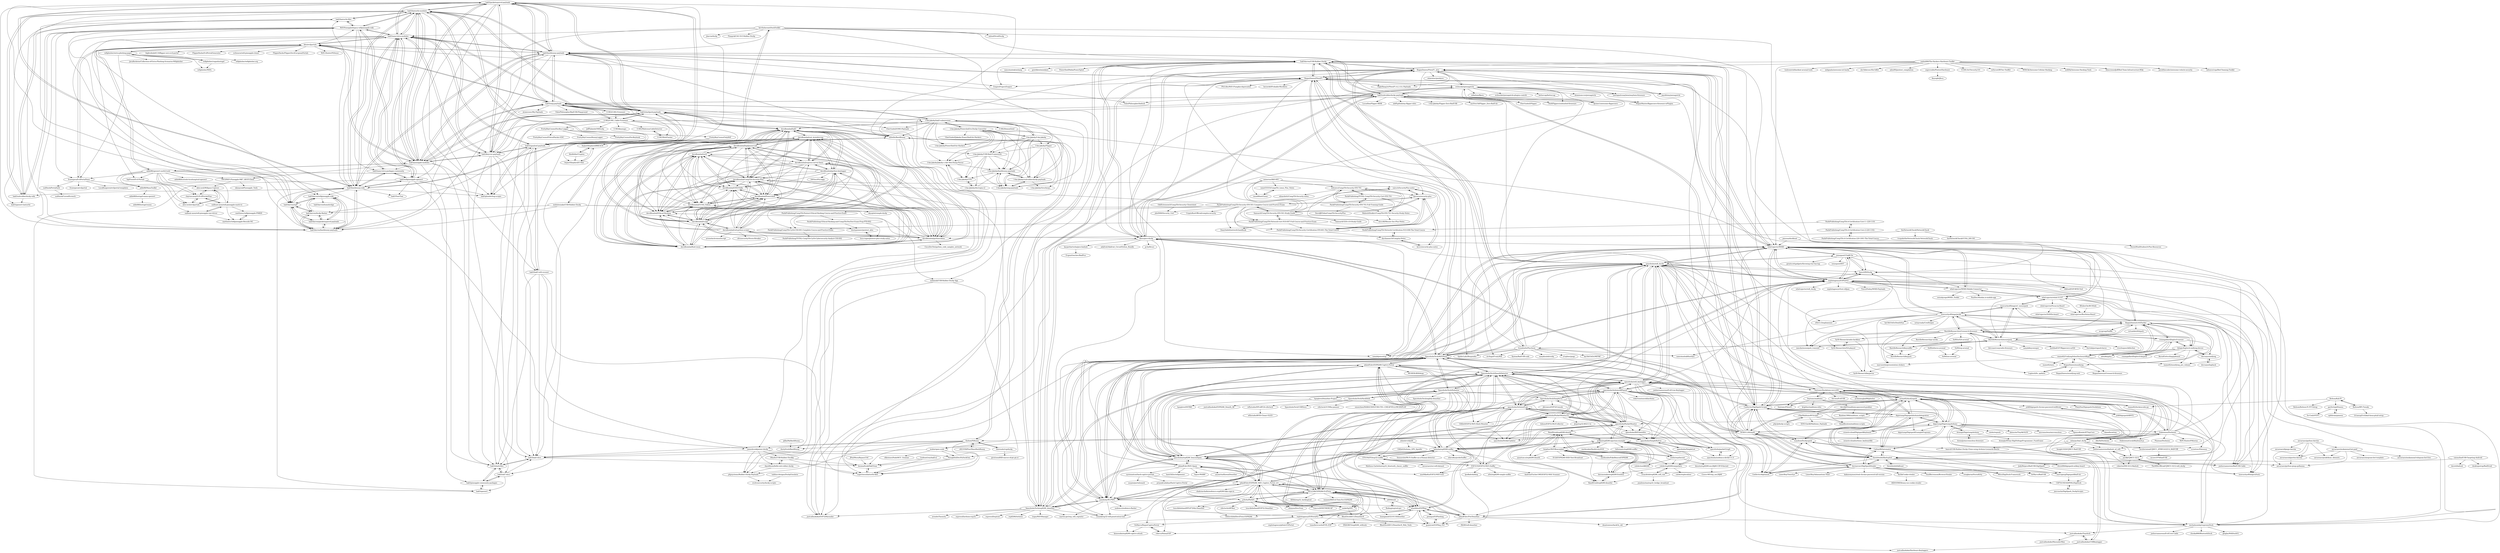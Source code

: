 digraph G {
"hak5/packetsquirrel-payloads" -> "hak5/lanturtle-modules"
"hak5/packetsquirrel-payloads" -> "hak5/nano-tetra-modules"
"hak5/packetsquirrel-payloads" -> "hak5/sharkjack-payloads"
"hak5/packetsquirrel-payloads" -> "hak5/signalowl-payloads"
"hak5/packetsquirrel-payloads" -> "hak5/bashbunny-payloads"
"hak5/packetsquirrel-payloads" -> "hak5/bashbunny-wiki"
"hak5/packetsquirrel-payloads" -> "hak5/keycroc-payloads"
"hak5/packetsquirrel-payloads" -> "hak5/pineapple-modules"
"hak5/packetsquirrel-payloads" -> "hak5/wifipineapple-openwrt"
"hak5/packetsquirrel-payloads" -> "hak5/plunderbug-scripts"
"hak5/packetsquirrel-payloads" -> "hak5darren/wp6"
"hak5/packetsquirrel-payloads" -> "hak5/shark-files"
"hak5/packetsquirrel-payloads" -> "xillwillx/BashBunny"
"hak5/packetsquirrel-payloads" -> "hak5/omg-payloads"
"hak5/packetsquirrel-payloads" -> "hak5darren/bashbunny-payloads"
"RoganDawes/P4wnP1_aloa" -> "RoganDawes/P4wnP1"
"RoganDawes/P4wnP1_aloa" -> "NightRang3r/P4wnP1-A.L.O.A.-Payloads" ["e"=1]
"RoganDawes/P4wnP1_aloa" -> "evilsocket/pwnagotchi"
"RoganDawes/P4wnP1_aloa" -> "whid-injector/WHID"
"RoganDawes/P4wnP1_aloa" -> "samyk/poisontap" ["e"=1]
"RoganDawes/P4wnP1_aloa" -> "dbisu/pico-ducky"
"RoganDawes/P4wnP1_aloa" -> "hak5/usbrubberducky-payloads"
"RoganDawes/P4wnP1_aloa" -> "SpacehuhnTech/WiFiDuck"
"RoganDawes/P4wnP1_aloa" -> "CedArctic/DigiSpark-Scripts"
"RoganDawes/P4wnP1_aloa" -> "SpacehuhnTech/esp8266_deauther"
"RoganDawes/P4wnP1_aloa" -> "hak5darren/USB-Rubber-Ducky"
"RoganDawes/P4wnP1_aloa" -> "portapack-mayhem/mayhem-firmware" ["e"=1]
"RoganDawes/P4wnP1_aloa" -> "justcallmekoko/ESP32Marauder" ["e"=1]
"RoganDawes/P4wnP1_aloa" -> "whatotter/pwnhyve" ["e"=1]
"RoganDawes/P4wnP1_aloa" -> "jayofelony/pwnagotchi" ["e"=1]
"MTK911/Attiny85" -> "CedArctic/DigiSpark-Scripts"
"MTK911/Attiny85" -> "thewhiteh4t/flashsploit"
"MTK911/Attiny85" -> "kovinevmv/DigiSparkStealer"
"MTK911/Attiny85" -> "mame82/duck2spark"
"MTK911/Attiny85" -> "digistump/DigistumpArduino"
"MTK911/Attiny85" -> "SpacehuhnTech/WiFiDuck"
"MTK911/Attiny85" -> "hak5/usbrubberducky-payloads"
"MTK911/Attiny85" -> "hak5darren/USB-Rubber-Ducky"
"MTK911/Attiny85" -> "whid-injector/WHID"
"MTK911/Attiny85" -> "dbisu/pico-ducky"
"MTK911/Attiny85" -> "CedArctic/digiQuack"
"MTK911/Attiny85" -> "toxydose/Duckyspark"
"MTK911/Attiny85" -> "joelsernamoreno/BadUSB-Cable" ["e"=1]
"MTK911/Attiny85" -> "risinek/esp32-wifi-penetration-tool" ["e"=1]
"MTK911/Attiny85" -> "RoganDawes/P4wnP1_aloa"
"hak5/sharkjack-payloads" -> "hak5/packetsquirrel-payloads"
"hak5/sharkjack-payloads" -> "hak5/signalowl-payloads"
"hak5/sharkjack-payloads" -> "hak5/bashbunny-payloads"
"hak5/sharkjack-payloads" -> "hak5/pineapple-modules"
"hak5/sharkjack-payloads" -> "hak5/lanturtle-modules"
"hak5/sharkjack-payloads" -> "hak5/keycroc-payloads"
"hak5/sharkjack-payloads" -> "hak5/nano-tetra-modules"
"hak5/sharkjack-payloads" -> "xillwillx/BashBunny"
"hak5/sharkjack-payloads" -> "hak5/omg-payloads"
"hak5/sharkjack-payloads" -> "davidbombal/hak5"
"hak5/sharkjack-payloads" -> "hak5/shark-files"
"hak5/sharkjack-payloads" -> "O-MG/O.MG_Cable-Firmware"
"hak5/sharkjack-payloads" -> "hak5/usbrubberducky-payloads"
"hak5/sharkjack-payloads" -> "I-Am-Jakoby/hak5-submissions"
"hak5/sharkjack-payloads" -> "hak5/hak5-docs"
"thewhiteh4t/flashsploit" -> "kovinevmv/DigiSparkStealer"
"thewhiteh4t/flashsploit" -> "MTK911/Attiny85"
"thewhiteh4t/flashsploit" -> "CedArctic/DigiSpark-Scripts"
"thewhiteh4t/flashsploit" -> "joelsernamoreno/BadUSB-Cable" ["e"=1]
"thewhiteh4t/flashsploit" -> "marcoperg/DigisparkBadUsb"
"thewhiteh4t/flashsploit" -> "thewhiteh4t/killcast"
"thewhiteh4t/flashsploit" -> "CedArctic/digiQuack"
"thewhiteh4t/flashsploit" -> "chris408/digispark-usbkey-board"
"thewhiteh4t/flashsploit" -> "mame82/duck2spark"
"thewhiteh4t/flashsploit" -> "Catboy96/Automator"
"thewhiteh4t/flashsploit" -> "toxydose/Duckyspark"
"thewhiteh4t/flashsploit" -> "M4cs/DigiDuck-Framework"
"SpacehuhnTech/SimpleCLI" -> "spacehuhn/SimpleButton"
"SpacehuhnTech/SimpleCLI" -> "spacehuhn/ArduinoARPspoof"
"SpacehuhnTech/SimpleCLI" -> "jbtronics/ESP32Console" ["e"=1]
"SpacehuhnTech/SimpleCLI" -> "SpacehuhnTech/DeauthDetector"
"SpacehuhnTech/SimpleCLI" -> "spacehuhn/PacketMonitor"
"SpacehuhnTech/SimpleCLI" -> "spacehuhn/DstikeUpdater"
"SpacehuhnTech/SimpleCLI" -> "spacehuhn/ArduinoPcap"
"jamesbcook/power-ducky" -> "hak5/hak5-docs"
"jamesbcook/power-ducky" -> "phpsystems/Rubber-Ducky-Payloads"
"jamesbcook/power-ducky" -> "Dfaults/USB-Rubber-Duckky"
"jamesbcook/power-ducky" -> "dayofdoom/bella-usb-rubber-ducky"
"jamesbcook/power-ducky" -> "ThoughtfulDev/PyDuckGen"
"unprovable/PentestHardware" -> "Keysight/Jlsca" ["e"=1]
"SpacehuhnTech/WiFiDuck" -> "spacehuhn/wifi_ducky"
"SpacehuhnTech/WiFiDuck" -> "SpacehuhnTech/DeauthDetector"
"SpacehuhnTech/WiFiDuck" -> "SpacehuhnTech/esp8266_deauther"
"SpacehuhnTech/WiFiDuck" -> "whid-injector/WHID"
"SpacehuhnTech/WiFiDuck" -> "spacehuhn/esp8266_beaconSpam"
"SpacehuhnTech/WiFiDuck" -> "samdenty/Wi-PWN"
"SpacehuhnTech/WiFiDuck" -> "CedArctic/DigiSpark-Scripts"
"SpacehuhnTech/WiFiDuck" -> "SpacehuhnTech/Huhnitor"
"SpacehuhnTech/WiFiDuck" -> "MTK911/Attiny85"
"SpacehuhnTech/WiFiDuck" -> "adamff-dev/ESP8266-Captive-Portal"
"SpacehuhnTech/WiFiDuck" -> "risinek/esp32-wifi-penetration-tool" ["e"=1]
"SpacehuhnTech/WiFiDuck" -> "justcallmekoko/ESP32Marauder" ["e"=1]
"SpacehuhnTech/WiFiDuck" -> "RoganDawes/P4wnP1_aloa"
"SpacehuhnTech/WiFiDuck" -> "dbisu/pico-ducky"
"SpacehuhnTech/WiFiDuck" -> "exploitagency/ESPloitV2"
"x821938/PoorMansBashBunny" -> "tholum/PiBunny"
"mharjac/bad_ducky" -> "basic4/USB-Rubber-Ducky-Clone-using-Arduino-Leonardo-Beetle"
"mharjac/bad_ducky" -> "Seytonic/Duckduino-microSD"
"mharjac/bad_ducky" -> "asciiterminal/CJMCU_ATMEGA32U4_BADUSB"
"mharjac/bad_ducky" -> "puckk/CJMCU-3212"
"mharjac/bad_ducky" -> "joelsernamoreno/badusb_sd_wifi"
"mharjac/bad_ducky" -> "Dukweeno/Duckuino"
"mharjac/bad_ducky" -> "Insight1620/CJMCU-BadUSB"
"mharjac/bad_ducky" -> "mame82/duck2spark"
"mharjac/bad_ducky" -> "screetsec/Pateensy" ["e"=1]
"mharjac/bad_ducky" -> "spacehuhn/wifi_ducky"
"mharjac/bad_ducky" -> "CedArctic/DigiSpark-Scripts"
"mharjac/bad_ducky" -> "thewhiteh4t/flashsploit"
"adamff-dev/ESP8266-Captive-Portal" -> "adamff-dev/ESP8266_WiFi_Captive_Portal_2.0"
"adamff-dev/ESP8266-Captive-Portal" -> "M1z23R/ESP8266-EvilTwin"
"adamff-dev/ESP8266-Captive-Portal" -> "adamff-dev/PwrDeauther"
"adamff-dev/ESP8266-Captive-Portal" -> "wlwatkins/ESPBug"
"adamff-dev/ESP8266-Captive-Portal" -> "adamff-dev/WiFi-Spam"
"adamff-dev/ESP8266-Captive-Portal" -> "samdenty/Wi-PWN"
"adamff-dev/ESP8266-Captive-Portal" -> "SpacehuhnTech/WiFiDuck"
"adamff-dev/ESP8266-Captive-Portal" -> "p3tr0s/PhiSiFi"
"adamff-dev/ESP8266-Captive-Portal" -> "spacehuhn/esp8266_beaconSpam"
"adamff-dev/ESP8266-Captive-Portal" -> "sankethj/ZiFi"
"adamff-dev/ESP8266-Captive-Portal" -> "guanicoe/ESPBug_PIO"
"adamff-dev/ESP8266-Captive-Portal" -> "kalanda/esp8266-sniffer"
"adamff-dev/ESP8266-Captive-Portal" -> "exploitagency/ESPortalV2"
"adamff-dev/ESP8266-Captive-Portal" -> "MS-WEB-BN/h4rpy" ["e"=1]
"adamff-dev/ESP8266-Captive-Portal" -> "SpacehuhnTech/DeauthDetector"
"yadox666/The-Hackers-Hardware-Toolkit" -> "V33RU/IoTSecurity101" ["e"=1]
"yadox666/The-Hackers-Hardware-Toolkit" -> "whid-injector/WHID"
"yadox666/The-Hackers-Hardware-Toolkit" -> "cn0xroot/RFSec-ToolKit" ["e"=1]
"yadox666/The-Hackers-Hardware-Toolkit" -> "W00t3k/Awesome-Cellular-Hacking" ["e"=1]
"yadox666/The-Hackers-Hardware-Toolkit" -> "RoganDawes/P4wnP1"
"yadox666/The-Hackers-Hardware-Toolkit" -> "m4ll0k/Awesome-Hacking-Tools" ["e"=1]
"yadox666/The-Hackers-Hardware-Toolkit" -> "bluscreenofjeff/Red-Team-Infrastructure-Wiki" ["e"=1]
"yadox666/The-Hackers-Hardware-Toolkit" -> "jaredthecoder/awesome-vehicle-security" ["e"=1]
"yadox666/The-Hackers-Hardware-Toolkit" -> "infosecn1nja/Red-Teaming-Toolkit" ["e"=1]
"yadox666/The-Hackers-Hardware-Toolkit" -> "unprovable/PentestHardware"
"yadox666/The-Hackers-Hardware-Toolkit" -> "toolswatch/blackhat-arsenal-tools" ["e"=1]
"yadox666/The-Hackers-Hardware-Toolkit" -> "nebgnahz/awesome-iot-hacks" ["e"=1]
"yadox666/The-Hackers-Hardware-Toolkit" -> "shr3ddersec/Shr3dKit" ["e"=1]
"yadox666/The-Hackers-Hardware-Toolkit" -> "adon90/pentest_compilation" ["e"=1]
"yadox666/The-Hackers-Hardware-Toolkit" -> "RoganDawes/P4wnP1_aloa"
"whid-injector/WHID-Mobile-Connector" -> "whid-injector/whid-31337"
"whid-injector/WHID-Mobile-Connector" -> "swisskyrepo/WHID_Toolkit" ["e"=1]
"whid-injector/WHID-Mobile-Connector" -> "whid-injector/WHID"
"whid-injector/WHID-Mobile-Connector" -> "exploitagency/ESPloitV2"
"whid-injector/WHID-Mobile-Connector" -> "PaulSec/Shodan.io-mobile-app"
"RoganDawes/LOGITacker" -> "mame82/UnifyingVulnsDisclosureRepo"
"RoganDawes/LOGITacker" -> "RoganDawes/munifying"
"RoganDawes/LOGITacker" -> "BastilleResearch/nrf-research-firmware"
"RoganDawes/LOGITacker" -> "ronangaillard/logitech-mouse"
"RoganDawes/LOGITacker" -> "insecurityofthings/jackit"
"RoganDawes/LOGITacker" -> "bilogic/logitech-unifying-device"
"RoganDawes/LOGITacker" -> "BastilleResearch/mousejack"
"RoganDawes/LOGITacker" -> "insecurityofthings/uC_mousejack"
"RoganDawes/LOGITacker" -> "whid-injector/whid-31337"
"RoganDawes/LOGITacker" -> "whid-injector/WHID"
"RoganDawes/LOGITacker" -> "mame82/munifying_pre_release"
"RoganDawes/LOGITacker" -> "joelsernamoreno/BadUSB-Cable" ["e"=1]
"RoganDawes/LOGITacker" -> "virtualabs/btlejack" ["e"=1]
"RoganDawes/LOGITacker" -> "marcnewlin/presentation-clickers"
"RoganDawes/LOGITacker" -> "nccgroup/Sniffle" ["e"=1]
"hak5/nano-tetra-modules" -> "hak5/lanturtle-modules"
"hak5/nano-tetra-modules" -> "hak5/packetsquirrel-payloads"
"hak5/nano-tetra-modules" -> "hak5/wifipineapple-openwrt"
"hak5/nano-tetra-modules" -> "hak5/bashbunny-wiki"
"hak5/nano-tetra-modules" -> "hak5/signalowl-payloads"
"hak5/nano-tetra-modules" -> "hak5/nano-tetra-packages-community"
"hak5/nano-tetra-modules" -> "hak5/bashbunny-payloads"
"hak5/nano-tetra-modules" -> "hak5/sharkjack-payloads"
"hak5/nano-tetra-modules" -> "WiFiPineapple/legacy-wifipineapple-wiki"
"hak5/nano-tetra-modules" -> "hak5darren/wp6"
"hak5/nano-tetra-modules" -> "hak5darren/wifipineapple-wiki"
"hak5/nano-tetra-modules" -> "hak5/keycroc-payloads"
"hak5/nano-tetra-modules" -> "hak5darren/bashbunny-payloads"
"hak5/nano-tetra-modules" -> "hak5/pineapple-modules"
"hak5/nano-tetra-modules" -> "kleo/evilportals"
"ESP-EOS/ESP32-WiFi-Sniffer" -> "ETS-PoliTO/esp32-sniffer"
"ESP-EOS/ESP32-WiFi-Sniffer" -> "spacehuhn/PacketMonitor32"
"ESP-EOS/ESP32-WiFi-Sniffer" -> "AndreasFischer1985/ESP32-MAC-Scanner"
"ESP-EOS/ESP32-WiFi-Sniffer" -> "kalanda/esp8266-sniffer"
"ESP-EOS/ESP32-WiFi-Sniffer" -> "lpodkalicki/blog" ["e"=1]
"ESP-EOS/ESP32-WiFi-Sniffer" -> "n0w/esp8266-simple-sniffer"
"ESP-EOS/ESP32-WiFi-Sniffer" -> "mmMikeKn/ESP32-WiFi-tool" ["e"=1]
"hak5/signalowl-payloads" -> "hak5/plunderbug-scripts"
"hak5/signalowl-payloads" -> "hak5/hak5-docs"
"hak5/signalowl-payloads" -> "hak5/shark-files"
"hak5/signalowl-payloads" -> "hak5/keycroc-payloads"
"hak5/signalowl-payloads" -> "hak5/lanturtle-modules"
"hak5/signalowl-payloads" -> "hak5/hak5-wifi-coconut"
"hak5/signalowl-payloads" -> "hak5/packetsquirrel-payloads"
"hak5/signalowl-payloads" -> "hak5/sharkjack-payloads"
"hak5/signalowl-payloads" -> "hak5/nano-tetra-modules"
"adde88/openwrt-useful-tools" -> "sailboat-anon/wifi-pineapple-mark-vii"
"adde88/openwrt-useful-tools" -> "mubix/open-ssids"
"adde88/openwrt-useful-tools" -> "alex-sesh/Wifipass-Capture"
"adde88/openwrt-useful-tools" -> "adde88/ManaToolkit"
"adde88/openwrt-useful-tools" -> "claytoncasey01/EvilPortalsPine"
"adde88/openwrt-useful-tools" -> "kleo/evilportals"
"adde88/openwrt-useful-tools" -> "hak5/pineapple-modules"
"adde88/openwrt-useful-tools" -> "adde88/hcxtools-hcxdumptool-openwrt"
"adde88/openwrt-useful-tools" -> "SgtFoose/Evil-Portals"
"adde88/openwrt-useful-tools" -> "TW-D/WiFi-Pineapple-MK7_REST-Client"
"adde88/openwrt-useful-tools" -> "frozenjava/EvilPortalNano"
"adde88/openwrt-useful-tools" -> "alex-sesh/evilportals"
"adde88/openwrt-useful-tools" -> "jamesbcook/power-ducky"
"adde88/openwrt-useful-tools" -> "sailboat-anon/wifi-pineapple-war-driver"
"ETS-PoliTO/esp32-sniffer" -> "ESP-EOS/ESP32-WiFi-Sniffer"
"ETS-PoliTO/esp32-sniffer" -> "mmMikeKn/ESP32-WiFi-tool" ["e"=1]
"ETS-PoliTO/esp32-sniffer" -> "anvarnarz/python-qisqa-qollanma"
"ETS-PoliTO/esp32-sniffer" -> "kalanda/esp8266-sniffer"
"ETS-PoliTO/esp32-sniffer" -> "Matheus-Garbelini/esp32_bluetooth_classic_sniffer" ["e"=1]
"ETS-PoliTO/esp32-sniffer" -> "anvarnarz/uci-wifi-dataset"
"PacktPublishing/CompTIA-Security-SY0-501-Complete-Course-and-Practice-Exam" -> "Samsar4/CompTIA-Security-SY0-501-Study-Guide"
"PacktPublishing/CompTIA-Security-SY0-501-Complete-Course-and-Practice-Exam" -> "fjavierm/security-plus"
"PacktPublishing/CompTIA-Security-SY0-501-Complete-Course-and-Practice-Exam" -> "PacktPublishing/CompTIA-Security-Certification-SY0-601-The-Total-Course"
"PacktPublishing/CompTIA-Security-SY0-501-Complete-Course-and-Practice-Exam" -> "PacktPublishing/CompTIA-Network-Cert-N10-007-Full-Course-and-Practice-Exam"
"PacktPublishing/CompTIA-Security-SY0-501-Complete-Course-and-Practice-Exam" -> "saira-h/SecurityPlus-notes"
"PacktPublishing/CompTIA-Security-SY0-501-Complete-Course-and-Practice-Exam" -> "PacktPublishing/CompTIA-CySA-CS0-001-Complete-Course-and-Practice-Exam"
"PacktPublishing/CompTIA-Security-SY0-501-Complete-Course-and-Practice-Exam" -> "PacktPublishing/CompTIA-Pentest-Ethical-Hacking-Course-and-Practice-Exam"
"PacktPublishing/CompTIA-Security-SY0-501-Complete-Course-and-Practice-Exam" -> "DanySafatli/network-handbook"
"PacktPublishing/CompTIA-Security-SY0-501-Complete-Course-and-Practice-Exam" -> "davidbombal/CompTIA-Security-Plus"
"PacktPublishing/CompTIA-Security-SY0-501-Complete-Course-and-Practice-Exam" -> "CryptoRootOfficial/comptia-security"
"PacktPublishing/CompTIA-Security-SY0-501-Complete-Course-and-Practice-Exam" -> "jdw0069/Security_Cert"
"marcnewlin/presentation-clickers" -> "SySS-Research/keyjector"
"asciiterminal/CJMCU_ATMEGA32U4_BADUSB" -> "mcore1976/badUSB"
"puckk/CJMCU-3212" -> "TheMMcOfficial/CJMCU-3212-wifi_ducky"
"puckk/CJMCU-3212" -> "joelsernamoreno/badusb_sd_wifi"
"puckk/CJMCU-3212" -> "robertio/DM-3212-Badusb"
"joelsernamoreno/badusb_sd_wifi" -> "puckk/CJMCU-3212"
"joelsernamoreno/badusb_sd_wifi" -> "robertio/DM-3212-Badusb"
"thewhiteh4t/killcast" -> "thewhiteh4t/flashsploit"
"hak5darren/packetsquirrel-payloads" -> "hak5darren/wifipineapple-wiki"
"hak5darren/packetsquirrel-payloads" -> "hak5darren/bashbunny-payloads"
"hak5darren/packetsquirrel-payloads" -> "hak5darren/ducky-flasher"
"hak5darren/packetsquirrel-payloads" -> "hak5darren/wp6"
"chris408/digispark-usbkey-board" -> "insecurityofthings/uDuck"
"chris408/digispark-usbkey-board" -> "thewhiteh4t/flashsploit"
"dustypioneer/pentest_plus" -> "luca-regne/pentest-plus-study-notes"
"spacehuhn/WiFiSatellite" -> "spacehuhn/DstikeUpdater"
"spacehuhn/WiFiSatellite" -> "spacehuhn/SimpleButton"
"spacehuhn/WiFiSatellite" -> "spacehuhn/packetGraph"
"BSidesCbr/BUSSide" -> "whid-injector/Burtleina-Board"
"ArminJo/micronucleus-firmware" -> "ArminJo/DigistumpArduino"
"kovinevmv/DigiSparkStealer" -> "thewhiteh4t/flashsploit"
"kovinevmv/DigiSparkStealer" -> "MTK911/Attiny85"
"kovinevmv/DigiSparkStealer" -> "CedArctic/DigiSpark-Scripts"
"kovinevmv/DigiSparkStealer" -> "marcoperg/DigisparkBadUsb"
"kovinevmv/DigiSparkStealer" -> "CedArctic/digiQuack"
"kovinevmv/DigiSparkStealer" -> "hakanonymos/steal-chrome-password-all-version" ["e"=1]
"kovinevmv/DigiSparkStealer" -> "Catboy96/Automator"
"kovinevmv/DigiSparkStealer" -> "SaulBerrenson/BrowserStealer" ["e"=1]
"kovinevmv/DigiSparkStealer" -> "OxMarco/BadUSB"
"kovinevmv/DigiSparkStealer" -> "Xyl2k/Cookie-stealer"
"kovinevmv/DigiSparkStealer" -> "M4cs/DigiDuck-Framework"
"kovinevmv/DigiSparkStealer" -> "swagkarna/StormKitty" ["e"=1]
"kovinevmv/DigiSparkStealer" -> "LimerBoy/ToxicEye" ["e"=1]
"kovinevmv/DigiSparkStealer" -> "C4PT41ND34DP00L/DigiDuck"
"kovinevmv/DigiSparkStealer" -> "LimerBoy/Adamantium-Thief" ["e"=1]
"lspoplove/Deauther-Project" -> "justcallmekoko/ESP8266_Deauth_All" ["e"=1]
"lspoplove/Deauther-Project" -> "SpacehuhnTech/Huhnitor"
"lspoplove/Deauther-Project" -> "justcallmekoko/Tinyduck"
"lspoplove/Deauther-Project" -> "lspoplove/DSTIKE"
"adamff-dev/PwrDeauther" -> "adamff-dev/WiFi-Spam"
"adamff-dev/PwrDeauther" -> "adamff-dev/ESP8266_WiFi_Captive_Portal_2.0"
"adamff-dev/PwrDeauther" -> "adamff-dev/ESP8266-Captive-Portal"
"adamff-dev/PwrDeauther" -> "guanicoe/ESPBug_PIO"
"adamff-dev/PwrDeauther" -> "ZKAW/wifi-deauther" ["e"=1]
"adamff-dev/PwrDeauther" -> "wlwatkins/ESPBug"
"adamff-dev/PwrDeauther" -> "michalmonday/supremeDuck"
"adamff-dev/PwrDeauther" -> "deantonious/hackOx_old" ["e"=1]
"O-MG/DemonSeed" -> "O-MG/O.MG_Cable-Firmware"
"O-MG/DemonSeed" -> "whid-injector/whid-31337"
"a4004/n2d" -> "Rodmg/esptool-gui"
"a4004/n2d" -> "M1z23R/ESP8266-EvilTwin"
"a4004/n2d" -> "wlwatkins/ESPBug"
"mame82/UnifyingVulnsDisclosureRepo" -> "RoganDawes/LOGITacker"
"mame82/UnifyingVulnsDisclosureRepo" -> "RoganDawes/nrf-research-firmware"
"mame82/UnifyingVulnsDisclosureRepo" -> "RoganDawes/munifying"
"mame82/UnifyingVulnsDisclosureRepo" -> "mame82/munifying_pre_release"
"mame82/UnifyingVulnsDisclosureRepo" -> "marcnewlin/presentation-clickers"
"mame82/UnifyingVulnsDisclosureRepo" -> "mame82/misc"
"PacktPublishing/CompTIA-Network-Cert-N10-007-Full-Course-and-Practice-Exam" -> "PacktPublishing/CompTIA-CySA-CS0-001-Complete-Course-and-Practice-Exam"
"PacktPublishing/CompTIA-Network-Cert-N10-007-Full-Course-and-Practice-Exam" -> "Samsar4/CompTIA-Security-SY0-501-Study-Guide"
"PacktPublishing/CompTIA-Network-Cert-N10-007-Full-Course-and-Practice-Exam" -> "PacktPublishing/CompTIA-Security-Certification-SY0-601-The-Total-Course"
"PacktPublishing/CompTIA-Network-Cert-N10-007-Full-Course-and-Practice-Exam" -> "DanySafatli/network-handbook"
"PacktPublishing/CompTIA-Network-Cert-N10-007-Full-Course-and-Practice-Exam" -> "PacktPublishing/CompTIA-Network-Certification-N10-008-The-Total-Course"
"C4PT41ND34DP00L/DigiDuck" -> "jmrcsnchz/DigiSpark_DuckyScripts"
"PacktPublishing/CompTIA-Pentest-Ethical-Hacking-Course-and-Practice-Exam" -> "dustypioneer/pentest_plus"
"PacktPublishing/CompTIA-Pentest-Ethical-Hacking-Course-and-Practice-Exam" -> "PacktPublishing/-Ethical-Hacking-and-CompTIA-PenTest-Exam-Prep-PT0-002-"
"PacktPublishing/CompTIA-Pentest-Ethical-Hacking-Course-and-Practice-Exam" -> "PacktPublishing/CompTIA-CySA-CS0-001-Complete-Course-and-Practice-Exam"
"spacehuhn/SimpleButton" -> "spacehuhn/SimpleList"
"spacehuhn/SimpleButton" -> "spacehuhn/packetGraph"
"spacehuhn/SimpleButton" -> "spacehuhn/nodemcu-devkit-v1.0"
"adamff-dev/WiFi-Spam" -> "adamff-dev/PwrDeauther"
"adamff-dev/WiFi-Spam" -> "adamff-dev/ESP8266_WiFi_Captive_Portal_2.0"
"adamff-dev/WiFi-Spam" -> "adamff-dev/ESP8266-Captive-Portal"
"adamff-dev/WiFi-Spam" -> "spacehuhn/esp8266_beaconSpam"
"adamff-dev/WiFi-Spam" -> "M1z23R/ESP8266-EvilTwin"
"adamff-dev/WiFi-Spam" -> "samdenty/Wi-PWN"
"adamff-dev/WiFi-Spam" -> "aryanrtm/KawaiiDeauther" ["e"=1]
"adamff-dev/WiFi-Spam" -> "hash3liZer/wifijammer" ["e"=1]
"adamff-dev/WiFi-Spam" -> "spacehuhn/wifi_ducky"
"adamff-dev/WiFi-Spam" -> "systematicat/hack-captive-portals"
"adamff-dev/WiFi-Spam" -> "Squuv/WifiBF" ["e"=1]
"OxMarco/RogueCaptivePortal" -> "kinnounko/esp8266-captive-attack"
"OxMarco/RogueCaptivePortal" -> "ridercz/HoneyESP"
"ridercz/HoneyESP" -> "OxMarco/RogueCaptivePortal"
"exploitagency/ESPortalV2" -> "exploitagency/ESPloitV2"
"exploitagency/ESPortalV2" -> "wlwatkins/ESPBug"
"exploitagency/ESPortalV2" -> "exploitagency/github-ESPortal"
"exploitagency/ESPortalV2" -> "guanicoe/ESPBug_PIO"
"exploitagency/ESPortalV2" -> "ridercz/HoneyESP"
"exploitagency/ESPortalV2" -> "OxMarco/RogueCaptivePortal"
"exploitagency/ESPortalV2" -> "kinnounko/esp8266-captive-attack"
"exploitagency/ESPortalV2" -> "tomellericcardo/EVIL-ESP"
"theNetworkChuck/NetworkChuck" -> "davidbombal/pythonvideos"
"theNetworkChuck/NetworkChuck" -> "truqode/theNetworkChuck-NetworkChuck"
"theNetworkChuck/NetworkChuck" -> "theNetworkChuck/CCNA_200-301"
"jcldf/digisparkABNT2" -> "jcldf/digispark-chrome-password-exfiltrate"
"RoganDawes/munifying" -> "RoganDawes/LOGITacker"
"RoganDawes/munifying" -> "RoganDawes/munifying-web"
"RoganDawes/munifying" -> "mame82/UnifyingVulnsDisclosureRepo"
"RoganDawes/munifying" -> "Logitech/fw_updates"
"RoganDawes/munifying" -> "RoganDawes/nrf-research-firmware"
"hak5/wifipineapple-openwrt" -> "hak5/bashbunny-wiki"
"hak5/wifipineapple-openwrt" -> "hak5/nano-tetra-packages-community"
"hak5/wifipineapple-openwrt" -> "hak5/ToorChat"
"hak5/wifipineapple-openwrt" -> "hak5/nano-tetra-modules"
"hak5/wifipineapple-openwrt" -> "hak5/plunderbug-scripts"
"hak5/wifipineapple-openwrt" -> "hak5/lanturtle-modules"
"hak5/wifipineapple-openwrt" -> "hak5/openwrt"
"hak5/wifipineapple-openwrt" -> "hak5/shark-files"
"PacktPublishing/-Ethical-Hacking-and-CompTIA-PenTest-Exam-Prep-PT0-002-" -> "luca-regne/pentest-plus-study-notes"
"PacktPublishing/-Ethical-Hacking-and-CompTIA-PenTest-Exam-Prep-PT0-002-" -> "dustypioneer/pentest_plus"
"mattlawer/wifipineapple-Besside-NG" -> "mattlawer/wifipineapple-PMKID"
"mattlawer/wifipineapple-PMKID" -> "mattlawer/wifipineapple-Besside-NG"
"hak5/plunderbug-scripts" -> "hak5/signalowl-payloads"
"mubix/open-ssids" -> "superteece/lanturtle-files"
"mubix/open-ssids" -> "ThoughtfulDev/PyDuckGen"
"mubix/open-ssids" -> "elkentaro/NodeMCU_Scanner"
"mubix/open-ssids" -> "hak5/hak5-docs"
"spacehuhn/SimpleList" -> "spacehuhn/SimpleButton"
"spacehuhn/nodemcu-devkit-v1.0" -> "spacehuhn/packetGraph"
"PacktPublishing/CompTIA-CySA-CS0-001-Complete-Course-and-Practice-Exam" -> "PacktPublishing/TOTAL-CompTIA-CySA-Cybersecurity-Analyst-CS0-002"
"besimaltnok/Hak5Gear" -> "superteece/lanturtle-files"
"hak5/nano-tetra-packages-community" -> "hak5/wifipineapple-openwrt"
"hak5/nano-tetra-packages-community" -> "hak5/nano-tetra-modules"
"hak5/nano-tetra-packages-community" -> "hak5/bashbunny-wiki"
"whid-injector/whid-31337" -> "whid-injector/WHID-Mobile-Connector"
"whid-injector/whid-31337" -> "whid-injector/Focaccia-Board"
"whid-injector/whid-31337" -> "joelsernamoreno/BadUSB-Cable" ["e"=1]
"whid-injector/whid-31337" -> "insecurityofthings/uC_mousejack"
"whid-injector/whid-31337" -> "whid-injector/Burtleina-Board"
"caioau/badUSB-Targeting-Android" -> "desktopsetup/BadDroid" ["e"=1]
"caioau/badUSB-Targeting-Android" -> "daveti/badusb"
"caioau/badUSB-Targeting-Android" -> "JodyWeijers/BadUSB-DigiSpark"
"digistump/DigistumpArduino" -> "digistump/DigisparkArduinoIntegration"
"digistump/DigistumpArduino" -> "micronucleus/micronucleus" ["e"=1]
"digistump/DigistumpArduino" -> "CedArctic/DigiSpark-Scripts"
"digistump/DigistumpArduino" -> "Catboy96/Automator"
"digistump/DigistumpArduino" -> "SpenceKonde/ATTinyCore" ["e"=1]
"digistump/DigistumpArduino" -> "ArminJo/DigistumpArduino"
"digistump/DigistumpArduino" -> "MTK911/Attiny85"
"digistump/DigistumpArduino" -> "mame82/duck2spark"
"digistump/DigistumpArduino" -> "damellis/attiny" ["e"=1]
"digistump/DigistumpArduino" -> "digistump/DigisparkExamplePrograms"
"digistump/DigistumpArduino" -> "ernesto-xload/DigisparkKeyboard"
"digistump/DigistumpArduino" -> "cnlohr/espusb" ["e"=1]
"digistump/DigistumpArduino" -> "spacehuhn/wifi_ducky"
"digistump/DigistumpArduino" -> "datacute/Tiny4kOLED" ["e"=1]
"digistump/DigistumpArduino" -> "Dukweeno/Duckuino"
"brandonlw/Psychson" -> "hak5darren/USB-Rubber-Ducky"
"brandonlw/Psychson" -> "whid-injector/WHID"
"brandonlw/Psychson" -> "samyk/usbdriveby" ["e"=1]
"brandonlw/Psychson" -> "RoganDawes/P4wnP1"
"brandonlw/Psychson" -> "BastilleResearch/mousejack"
"brandonlw/Psychson" -> "samratashok/Kautilya" ["e"=1]
"brandonlw/Psychson" -> "spacehuhn/wifi_ducky"
"brandonlw/Psychson" -> "samyk/poisontap" ["e"=1]
"brandonlw/Psychson" -> "n1nj4sec/pupy" ["e"=1]
"brandonlw/Psychson" -> "SpiderLabs/Responder" ["e"=1]
"brandonlw/Psychson" -> "xtr4nge/FruityWifi" ["e"=1]
"brandonlw/Psychson" -> "byt3bl33d3r/MITMf" ["e"=1]
"brandonlw/Psychson" -> "Xyntax/BadUSB-code" ["e"=1]
"brandonlw/Psychson" -> "mame82/duck2spark"
"brandonlw/Psychson" -> "SpacehuhnTech/WiFiDuck"
"adamff-dev/ESP8266_WiFi_Captive_Portal_2.0" -> "adamff-dev/ESP8266-Captive-Portal"
"adamff-dev/ESP8266_WiFi_Captive_Portal_2.0" -> "adamff-dev/PwrDeauther"
"adamff-dev/ESP8266_WiFi_Captive_Portal_2.0" -> "wlwatkins/ESPBug"
"adamff-dev/ESP8266_WiFi_Captive_Portal_2.0" -> "M1z23R/ESP8266-EvilTwin"
"adamff-dev/ESP8266_WiFi_Captive_Portal_2.0" -> "guanicoe/ESPBug_PIO"
"adamff-dev/ESP8266_WiFi_Captive_Portal_2.0" -> "adamff-dev/WiFi-Spam"
"adamff-dev/ESP8266_WiFi_Captive_Portal_2.0" -> "sankethj/ZiFi"
"adamff-dev/ESP8266_WiFi_Captive_Portal_2.0" -> "OxMarco/RogueCaptivePortal"
"adamff-dev/ESP8266_WiFi_Captive_Portal_2.0" -> "exploitagency/ESPortalV2"
"adamff-dev/ESP8266_WiFi_Captive_Portal_2.0" -> "p3tr0s/PhiSiFi"
"adamff-dev/ESP8266_WiFi_Captive_Portal_2.0" -> "kalanda/esp8266-sniffer"
"adamff-dev/ESP8266_WiFi_Captive_Portal_2.0" -> "shahriarshafin/nodemcu-esp8266-fake-sign-in"
"adamff-dev/ESP8266_WiFi_Captive_Portal_2.0" -> "spacehuhn/esp8266_beaconSpam"
"adamff-dev/ESP8266_WiFi_Captive_Portal_2.0" -> "tesa-klebeband/RTL8720dn-Deauther" ["e"=1]
"adamff-dev/ESP8266_WiFi_Captive_Portal_2.0" -> "ridercz/HoneyESP"
"SpacehuhnTech/Huhnitor" -> "SpacehuhnTech/nightly-deauther"
"SpacehuhnTech/Huhnitor" -> "SpacehuhnTech/WiFiDuck"
"SpacehuhnTech/Huhnitor" -> "SpacehuhnTech/HackHeld"
"SpacehuhnTech/Huhnitor" -> "SpacehuhnTech/DeauthDetector"
"SpacehuhnTech/Huhnitor" -> "lspoplove/Deauther-Project"
"SpacehuhnTech/Huhnitor" -> "M1z23R/ESP8266-EvilTwin"
"SpacehuhnTech/Huhnitor" -> "wlwatkins/ESPBug"
"SpacehuhnTech/Huhnitor" -> "G4lile0/ESP32-WiFi-Hash-Monster" ["e"=1]
"SpacehuhnTech/Huhnitor" -> "mmMikeKn/ESP32-WiFi-tool" ["e"=1]
"SpacehuhnTech/Huhnitor" -> "SpacehuhnTech/SimpleCLI"
"SpacehuhnTech/Huhnitor" -> "hoangminh5210119/deauther"
"evilsocket/pwnagotchi" -> "jayofelony/pwnagotchi" ["e"=1]
"evilsocket/pwnagotchi" -> "RoganDawes/P4wnP1_aloa"
"evilsocket/pwnagotchi" -> "bettercap/bettercap" ["e"=1]
"evilsocket/pwnagotchi" -> "justcallmekoko/ESP32Marauder" ["e"=1]
"evilsocket/pwnagotchi" -> "aluminum-ice/pwnagotchi" ["e"=1]
"evilsocket/pwnagotchi" -> "RoganDawes/P4wnP1"
"evilsocket/pwnagotchi" -> "infinition/Bjorn" ["e"=1]
"evilsocket/pwnagotchi" -> "SpacehuhnTech/esp8266_deauther"
"evilsocket/pwnagotchi" -> "djsime1/awesome-flipperzero" ["e"=1]
"evilsocket/pwnagotchi" -> "UberGuidoZ/Flipper" ["e"=1]
"evilsocket/pwnagotchi" -> "evilsocket/pwnagotchi-plugins-contrib" ["e"=1]
"evilsocket/pwnagotchi" -> "DarkFlippers/unleashed-firmware" ["e"=1]
"evilsocket/pwnagotchi" -> "portapack-mayhem/mayhem-firmware" ["e"=1]
"evilsocket/pwnagotchi" -> "RogueMaster/flipperzero-firmware-wPlugins" ["e"=1]
"evilsocket/pwnagotchi" -> "hak5/usbrubberducky-payloads"
"justcallmekoko/USBKeylogger" -> "justcallmekoko/Hardware-Keyloggers"
"justcallmekoko/USBKeylogger" -> "justcallmekoko/Tinyduck"
"justcallmekoko/USBKeylogger" -> "spacehuhn/wifi_keylogger"
"Samsar4/CompTIA-Security-SY0-501-Study-Guide" -> "fjavierm/security-plus"
"Samsar4/CompTIA-Security-SY0-501-Study-Guide" -> "PacktPublishing/CompTIA-Security-SY0-501-Complete-Course-and-Practice-Exam"
"Samsar4/CompTIA-Security-SY0-501-Study-Guide" -> "Samsar4/CEH-v10-Study-Guide" ["e"=1]
"Samsar4/CompTIA-Security-SY0-501-Study-Guide" -> "PacktPublishing/CompTIA-Network-Cert-N10-007-Full-Course-and-Practice-Exam"
"Samsar4/CompTIA-Security-SY0-501-Study-Guide" -> "PacktPublishing/CompTIA-Security-Certification-SY0-601-The-Total-Course"
"Samsar4/CompTIA-Security-SY0-501-Study-Guide" -> "saira-h/SecurityPlus-notes"
"ArminJo/DigistumpArduino" -> "ArminJo/micronucleus-firmware"
"ArminJo/DigistumpArduino" -> "digistump/DigistumpArduino"
"ArminJo/DigistumpArduino" -> "ArminJo/ATtiny-HighVoltageProgrammer_FuseEraser"
"hak5/pineapple-modules" -> "hak5/pineapple-community-packages"
"hak5/pineapple-modules" -> "hak5/sharkjack-payloads"
"hak5/pineapple-modules" -> "hak5/lanturtle-modules"
"hak5/pineapple-modules" -> "hak5/mk7-docs"
"hak5/pineapple-modules" -> "hak5/keycroc-payloads"
"hak5/pineapple-modules" -> "kleo/evilportals"
"hak5/pineapple-modules" -> "hak5/omg-payloads"
"hak5/pineapple-modules" -> "hak5/packetsquirrel-payloads"
"hak5/pineapple-modules" -> "hak5/nano-tetra-packages-community"
"hak5/pineapple-modules" -> "hak5/nano-tetra-modules"
"hak5/pineapple-modules" -> "hak5/bashbunny-payloads"
"hak5/pineapple-modules" -> "hak5/hak5-wifi-coconut"
"hak5/pineapple-modules" -> "adde88/openwrt-useful-tools"
"hak5/pineapple-modules" -> "TW-D/WiFi-Pineapple-MK7_REST-Client"
"hak5/pineapple-modules" -> "WiFiPineapple/legacy-wifipineapple-wiki"
"M1z23R/ESP8266-EvilTwin" -> "sankethj/ZiFi"
"M1z23R/ESP8266-EvilTwin" -> "p3tr0s/PhiSiFi"
"M1z23R/ESP8266-EvilTwin" -> "wlwatkins/ESPBug"
"M1z23R/ESP8266-EvilTwin" -> "adamff-dev/ESP8266-Captive-Portal"
"M1z23R/ESP8266-EvilTwin" -> "adamff-dev/ESP8266_WiFi_Captive_Portal_2.0"
"M1z23R/ESP8266-EvilTwin" -> "tomellericcardo/EVIL-ESP"
"M1z23R/ESP8266-EvilTwin" -> "Cancro29/NETHERCAP" ["e"=1]
"M1z23R/ESP8266-EvilTwin" -> "guanicoe/ESPBug_PIO"
"M1z23R/ESP8266-EvilTwin" -> "BlackTechX011/DeautherX"
"M1z23R/ESP8266-EvilTwin" -> "samdenty/Wi-PWN"
"M1z23R/ESP8266-EvilTwin" -> "shinyxn/ZeroTwin"
"M1z23R/ESP8266-EvilTwin" -> "SpacehuhnTech/DeauthDetector"
"M1z23R/ESP8266-EvilTwin" -> "a4004/n2d"
"M1z23R/ESP8266-EvilTwin" -> "Kl0ibi/esp32_hackingtool" ["e"=1]
"M1z23R/ESP8266-EvilTwin" -> "maaami98/Evil-Twin-For-ESP8266"
"O-MG/O.MG_Cable-Firmware" -> "hak5/omg-payloads"
"O-MG/O.MG_Cable-Firmware" -> "hak5/sharkjack-payloads"
"O-MG/O.MG_Cable-Firmware" -> "hak5/keycroc-payloads"
"O-MG/O.MG_Cable-Firmware" -> "JeffTadashi/OMDucky"
"O-MG/O.MG_Cable-Firmware" -> "O-MG/DemonSeed"
"O-MG/O.MG_Cable-Firmware" -> "hak5/mk7-docs"
"O-MG/O.MG_Cable-Firmware" -> "hak5/signalowl-payloads"
"O-MG/O.MG_Cable-Firmware" -> "O-MG/MaliciousCableDetector"
"O-MG/O.MG_Cable-Firmware" -> "hak5/pineapple-modules"
"O-MG/O.MG_Cable-Firmware" -> "hak5darren/ducky-flasher"
"O-MG/O.MG_Cable-Firmware" -> "O-MG/keymaps"
"O-MG/O.MG_Cable-Firmware" -> "hak5/nano-tetra-modules"
"O-MG/O.MG_Cable-Firmware" -> "PrettyBoyCosmo/DucKey-Logger"
"hak5/keycroc-payloads" -> "hak5/signalowl-payloads"
"hak5/keycroc-payloads" -> "hak5/plunderbug-scripts"
"hak5/keycroc-payloads" -> "hak5/packetsquirrel-payloads"
"hak5/keycroc-payloads" -> "hak5/shark-files"
"hak5/keycroc-payloads" -> "hak5/sharkjack-payloads"
"hak5/keycroc-payloads" -> "hak5/lanturtle-modules"
"hak5/keycroc-payloads" -> "hak5/pineapple-modules"
"hak5/keycroc-payloads" -> "hak5/hak5-wifi-coconut"
"hak5/keycroc-payloads" -> "hak5/nano-tetra-modules"
"hak5/keycroc-payloads" -> "hak5/hak5-docs"
"hak5/keycroc-payloads" -> "hak5/omg-payloads"
"PacktPublishing/CompTIA-A-Certification-220-1001-The-Total-Course" -> "PacktPublishing/CompTIA-A-Certification-Core-2-220-1102-"
"PacktPublishing/CompTIA-A-Certification-220-1001-The-Total-Course" -> "StormWindStudios/A-Plus-Resources"
"guanicoe/ESPBug_PIO" -> "wlwatkins/ESPBug"
"guanicoe/ESPBug_PIO" -> "penegui/ESPhishing"
"saira-h/SecurityPlus-notes" -> "fjavierm/security-plus"
"saira-h/SecurityPlus-notes" -> "PacktPublishing/CompTIA-Security-Certification-SY0-601-The-Total-Course"
"justcallmekoko/Tinyduck" -> "justcallmekoko/USBKeylogger"
"justcallmekoko/Tinyduck" -> "justcallmekoko/MarauderMini" ["e"=1]
"WiFiPineapple/legacy-wifipineapple-wiki" -> "hak5/usbrubberducky-wiki"
"WiFiPineapple/legacy-wifipineapple-wiki" -> "hak5/lanturtle-files"
"WiFiPineapple/legacy-wifipineapple-wiki" -> "hak5/lanturtle-modules"
"WiFiPineapple/legacy-wifipineapple-wiki" -> "hak5/nano-tetra-modules"
"WiFiPineapple/legacy-wifipineapple-wiki" -> "hak5darren/wp6"
"WiFiPineapple/legacy-wifipineapple-wiki" -> "hak5/nano-tetra-packages-community"
"WiFiPineapple/legacy-wifipineapple-wiki" -> "hak5darren/wifipineapple-wiki"
"WiFiPineapple/legacy-wifipineapple-wiki" -> "frozenjava/EvilPortalNano"
"WiFiPineapple/legacy-wifipineapple-wiki" -> "hak5/bashbunny-wiki"
"WiFiPineapple/legacy-wifipineapple-wiki" -> "hak5darren/bashbunny-payloads"
"WiFiPineapple/legacy-wifipineapple-wiki" -> "hak5/pineapple-modules"
"hak5/usbrubberducky-wiki" -> "hak5/lanturtle-files"
"hak5/usbrubberducky-wiki" -> "WiFiPineapple/legacy-wifipineapple-wiki"
"hak5/usbrubberducky-wiki" -> "hak5/lanturtle-modules"
"hak5/usbrubberducky-wiki" -> "hak5/openwrt-lanturtle"
"jcldf/digispark-chrome-password-exfiltrate" -> "jcldf/digisparkABNT2"
"bilogic/logitech-unifying-device" -> "ronangaillard/logitech-mouse"
"bilogic/logitech-unifying-device" -> "decrazyo/unifying"
"bilogic/logitech-unifying-device" -> "ahtn/keyplus" ["e"=1]
"bilogic/logitech-unifying-device" -> "RoganDawes/LOGITacker"
"bilogic/logitech-unifying-device" -> "ronangaillard/logitech-keyjack"
"bilogic/logitech-unifying-device" -> "mame82/munifying_pre_release"
"bilogic/logitech-unifying-device" -> "BastilleResearch/nrf-research-firmware"
"bilogic/logitech-unifying-device" -> "mame82/UnifyingVulnsDisclosureRepo"
"bilogic/logitech-unifying-device" -> "BerndGottschlag/goboard"
"hak5/shark-files" -> "hak5/hak5-docs"
"hak5/shark-files" -> "hak5/pineapple-community-packages"
"hak5/shark-files" -> "hak5/mk7-docs"
"hak5/pineapple-community-packages" -> "hak5/mk7-docs"
"hak5/pineapple-community-packages" -> "hak5/openwrt"
"hak5/pineapple-community-packages" -> "hak5/shark-files"
"krovs/security-plus-notes" -> "darshannn10/Comptia-Notes"
"krovs/security-plus-notes" -> "fjavierm/security-plus"
"marcoperg/DigisparkBadUsb" -> "C4PT41ND34DP00L/DigiDuck"
"wlwatkins/ESPBug" -> "guanicoe/ESPBug_PIO"
"wlwatkins/ESPBug" -> "M1z23R/ESP8266-EvilTwin"
"wlwatkins/ESPBug" -> "adamff-dev/ESP8266_WiFi_Captive_Portal_2.0"
"wlwatkins/ESPBug" -> "exploitagency/ESPortalV2"
"wlwatkins/ESPBug" -> "adamff-dev/ESP8266-Captive-Portal"
"wlwatkins/ESPBug" -> "penegui/ESPhishing"
"wlwatkins/ESPBug" -> "hoangminh5210119/deauther"
"wlwatkins/ESPBug" -> "adamff-dev/PwrDeauther"
"wlwatkins/ESPBug" -> "tomellericcardo/EVIL-ESP"
"wlwatkins/ESPBug" -> "SpacehuhnTech/DeauthDetector"
"TheMMcOfficial/CJMCU-3212-wifi_ducky" -> "puckk/CJMCU-3212"
"OddExtension5/CompTIA-Security-Cheatsheet" -> "jdw0069/Security_Cert"
"p0p3j/ducky-scripts" -> "v3lip/MalduinoW-Scripts"
"whid-injector/Focaccia-Board" -> "whid-injector/Burtleina-Board"
"whid-injector/Focaccia-Board" -> "whid-injector/NANDo-board"
"splitbrain/pimenu" -> "garthvh/pitftmenu"
"JPaulMora/BypassUAC" -> "besimaltnok/Hak5Gear"
"LindezaGrey/hak5c2" -> "superteece/lanturtle-files"
"LindezaGrey/hak5c2" -> "besimaltnok/Hak5Gear"
"O-MG/MaliciousCableDetector" -> "O-MG/WebFlasher"
"davidbombal/hak5" -> "davidbombal/Ethical-Hacking"
"davidbombal/hak5" -> "davidbombal/Kali-Linux"
"davidbombal/hak5" -> "davidbombal/Powershell"
"davidbombal/hak5" -> "davidbombal/CompTIA-Security-Plus"
"davidbombal/hak5" -> "davidbombal/scapy"
"davidbombal/hak5" -> "davidbombal/pythonvideos"
"davidbombal/hak5" -> "davidbombal/CCNA_Videos"
"davidbombal/hak5" -> "davidbombal/GNS3Talks"
"davidbombal/hak5" -> "davidbombal/python-keylogger"
"davidbombal/hak5" -> "hak5/sharkjack-payloads"
"davidbombal/hak5" -> "davidbombal/express-server-basic"
"davidbombal/hak5" -> "davidbombal/red-python-scripts"
"davidbombal/hak5" -> "I-Am-Jakoby/hak5-submissions"
"davidbombal/hak5" -> "davidbombal/ssh_bruteforcing"
"davidbombal/hak5" -> "xillwillx/BashBunny"
"hak5darren/USB-Rubber-Ducky" -> "dbisu/pico-ducky"
"hak5darren/USB-Rubber-Ducky" -> "hak5/bashbunny-payloads"
"hak5darren/USB-Rubber-Ducky" -> "brandonlw/Psychson"
"hak5darren/USB-Rubber-Ducky" -> "RoganDawes/P4wnP1"
"hak5darren/USB-Rubber-Ducky" -> "CedArctic/DigiSpark-Scripts"
"hak5darren/USB-Rubber-Ducky" -> "hak5/usbrubberducky-payloads"
"hak5darren/USB-Rubber-Ducky" -> "spacehuhn/wifi_ducky"
"hak5darren/USB-Rubber-Ducky" -> "SpacehuhnTech/esp8266_deauther"
"hak5darren/USB-Rubber-Ducky" -> "PowerShellMafia/PowerSploit" ["e"=1]
"hak5darren/USB-Rubber-Ducky" -> "samratashok/nishang" ["e"=1]
"hak5darren/USB-Rubber-Ducky" -> "gentilkiwi/mimikatz" ["e"=1]
"hak5darren/USB-Rubber-Ducky" -> "EmpireProject/Empire" ["e"=1]
"hak5darren/USB-Rubber-Ducky" -> "samyk/poisontap" ["e"=1]
"hak5darren/USB-Rubber-Ducky" -> "RoganDawes/P4wnP1_aloa"
"hak5darren/USB-Rubber-Ducky" -> "whid-injector/WHID"
"anvarnarz/python-darslar" -> "anvarnarz/django-darslar"
"anvarnarz/python-darslar" -> "anvarnarz/python-qisqa-qollanma"
"anvarnarz/python-darslar" -> "anvarnarz/algoritm-darslar"
"anvarnarz/python-darslar" -> "anvarnarz/mukammal-bot-paid"
"anvarnarz/python-darslar" -> "anvarnarz/praktikum_datasets"
"anvarnarz/algoritm-darslar" -> "anvarnarz/python-qisqa-qollanma"
"anvarnarz/mukammal-bot-paid" -> "anvarnarz/praktikum_datasets"
"anvarnarz/mukammal-bot-paid" -> "anvarnarz/aiogram-bot-template"
"anvarnarz/mukammal-bot-paid" -> "anvarnarz/python-qisqa-qollanma"
"anvarnarz/mukammal-bot-paid" -> "anvarnarz/mukammal-telegram-bot-free"
"anvarnarz/mukammal-bot-paid" -> "anvarnarz/algoritm-darslar"
"hak5/usbrubberducky-payloads" -> "dbisu/pico-ducky"
"hak5/usbrubberducky-payloads" -> "I-Am-Jakoby/Flipper-Zero-BadUSB" ["e"=1]
"hak5/usbrubberducky-payloads" -> "hak5/bashbunny-payloads"
"hak5/usbrubberducky-payloads" -> "unc0ver3d/Flipper_Zero-BadUsb" ["e"=1]
"hak5/usbrubberducky-payloads" -> "hak5/omg-payloads"
"hak5/usbrubberducky-payloads" -> "CedArctic/DigiSpark-Scripts"
"hak5/usbrubberducky-payloads" -> "UberGuidoZ/Flipper" ["e"=1]
"hak5/usbrubberducky-payloads" -> "FalsePhilosopher/badusb" ["e"=1]
"hak5/usbrubberducky-payloads" -> "RogueMaster/flipperzero-firmware-wPlugins" ["e"=1]
"hak5/usbrubberducky-payloads" -> "hak5darren/USB-Rubber-Ducky"
"hak5/usbrubberducky-payloads" -> "djsime1/awesome-flipperzero" ["e"=1]
"hak5/usbrubberducky-payloads" -> "justcallmekoko/ESP32Marauder" ["e"=1]
"hak5/usbrubberducky-payloads" -> "DarkFlippers/unleashed-firmware" ["e"=1]
"hak5/usbrubberducky-payloads" -> "Lucaslhm/Flipper-IRDB" ["e"=1]
"hak5/usbrubberducky-payloads" -> "aleff-github/my-flipper-shits" ["e"=1]
"SpacehuhnTech/HackHeld" -> "SpacehuhnTech/USBNova"
"SpacehuhnTech/HackHeld" -> "SpacehuhnTech/Huhnitor"
"SpacehuhnTech/HackHeld" -> "cifertech/315Mhz-jammer" ["e"=1]
"SpacehuhnTech/HackHeld" -> "smoochiee/MARAUDER-FOR-CYD---CHEAP-YELLOW-DISPLAY" ["e"=1]
"SpacehuhnTech/HackHeld" -> "wfhstudio/DIY-nRF24-cifertech"
"davidbombal/Kali-Linux" -> "davidbombal/Ethical-Hacking"
"davidbombal/Kali-Linux" -> "davidbombal/Powershell"
"davidbombal/Kali-Linux" -> "davidbombal/CompTIA-Security-Plus"
"davidbombal/Kali-Linux" -> "davidbombal/hak5"
"davidbombal/Kali-Linux" -> "davidbombal/CCNA_Videos"
"davidbombal/Kali-Linux" -> "davidbombal/GNS3Talks"
"davidbombal/Kali-Linux" -> "davidbombal/scapy"
"davidbombal/Kali-Linux" -> "davidbombal/pythonvideos"
"davidbombal/Kali-Linux" -> "davidbombal/wsl2"
"davidbombal/Kali-Linux" -> "davidbombal/log4jminecraft"
"davidbombal/Kali-Linux" -> "davidbombal/ssh_bruteforcing"
"davidbombal/Kali-Linux" -> "davidbombal/express-server-basic"
"dbisu/pico-ducky" -> "hak5/usbrubberducky-payloads"
"dbisu/pico-ducky" -> "hak5darren/USB-Rubber-Ducky"
"dbisu/pico-ducky" -> "RoganDawes/P4wnP1_aloa"
"dbisu/pico-ducky" -> "SpacehuhnTech/WiFiDuck"
"dbisu/pico-ducky" -> "CedArctic/DigiSpark-Scripts"
"dbisu/pico-ducky" -> "MTK911/Attiny85"
"dbisu/pico-ducky" -> "evilsocket/pwnagotchi"
"dbisu/pico-ducky" -> "RoganDawes/P4wnP1"
"dbisu/pico-ducky" -> "adafruit/Adafruit_CircuitPython_Bundle" ["e"=1]
"dbisu/pico-ducky" -> "justcallmekoko/ESP32Marauder" ["e"=1]
"dbisu/pico-ducky" -> "kacperbartocha/pico-badusb"
"dbisu/pico-ducky" -> "risinek/esp32-wifi-penetration-tool" ["e"=1]
"dbisu/pico-ducky" -> "hak5/bashbunny-payloads"
"dbisu/pico-ducky" -> "whid-injector/WHID"
"dbisu/pico-ducky" -> "pr3y/Bruce" ["e"=1]
"davidbombal/red-python-scripts" -> "davidbombal/python-keylogger"
"davidbombal/red-python-scripts" -> "davidbombal/hak5"
"davidbombal/red-python-scripts" -> "davidbombal/scapy"
"davidbombal/red-python-scripts" -> "davidbombal/pythonvideos"
"davidbombal/red-python-scripts" -> "davidbombal/Ethical-Hacking"
"davidbombal/red-python-scripts" -> "davidbombal/CompTIA-Security-Plus"
"davidbombal/red-python-scripts" -> "davidbombal/Kali-Linux"
"davidbombal/red-python-scripts" -> "davidbombal/Powershell"
"davidbombal/red-python-scripts" -> "davidbombal/ssh_bruteforcing"
"davidbombal/red-python-scripts" -> "davidbombal/express-server-basic"
"davidbombal/red-python-scripts" -> "davidbombal/log4jminecraft"
"davidbombal/red-python-scripts" -> "ultrasecurity/Storm-Breaker" ["e"=1]
"davidbombal/red-python-scripts" -> "arismelachroinos/lscript" ["e"=1]
"davidbombal/red-python-scripts" -> "davidbombal/wsl2"
"davidbombal/red-python-scripts" -> "dbisu/pico-ducky"
"sailboat-anon/wifi-pineapple-mark-vii" -> "sailboat-anon/wifi-pineapple-war-driver"
"sailboat-anon/wifi-pineapple-mark-vii" -> "claytoncasey01/EvilPortalsPine"
"sailboat-anon/wifi-pineapple-mark-vii" -> "mattlawer/wifipineapple-Besside-NG"
"sailboat-anon/wifi-pineapple-mark-vii" -> "mattlawer/wifipineapple-PMKID"
"sailboat-anon/wifi-pineapple-mark-vii" -> "alex-sesh/Wifipass-Capture"
"TW-D/WiFi-Pineapple-MK7_REST-Client" -> "skinnyrad/Pyneapple_Tools"
"TW-D/WiFi-Pineapple-MK7_REST-Client" -> "alex-sesh/Wifipass-Capture"
"hak5/mk7-docs" -> "hak5/pineapple-community-packages"
"hak5/mk7-docs" -> "hak5/shark-files"
"hak5/mk7-docs" -> "hak5/hak5-docs"
"hak5/mk7-docs" -> "hak5/openwrt"
"hak5/lanturtle-modules" -> "hak5/lanturtle-files"
"hak5/lanturtle-modules" -> "hak5/packetsquirrel-payloads"
"hak5/lanturtle-modules" -> "hak5/nano-tetra-modules"
"hak5/lanturtle-modules" -> "hak5/bashbunny-wiki"
"hak5/lanturtle-modules" -> "hak5/usbrubberducky-wiki"
"hak5/lanturtle-modules" -> "hak5/signalowl-payloads"
"hak5/lanturtle-modules" -> "WiFiPineapple/legacy-wifipineapple-wiki"
"hak5/lanturtle-modules" -> "hak5/sharkjack-payloads"
"hak5/lanturtle-modules" -> "hak5/plunderbug-scripts"
"hak5/lanturtle-modules" -> "hak5/wifipineapple-openwrt"
"hak5/lanturtle-modules" -> "hak5/pineapple-modules"
"hak5/lanturtle-modules" -> "hak5/keycroc-payloads"
"hak5/lanturtle-modules" -> "hak5darren/bashbunny-payloads"
"hak5/lanturtle-modules" -> "hak5/bashbunny-payloads"
"hak5/lanturtle-modules" -> "hak5darren/wp6"
"PacktPublishing/CompTIA-Security-Certification-SY0-601-The-Total-Course" -> "fjavierm/security-plus"
"PacktPublishing/CompTIA-Security-Certification-SY0-601-The-Total-Course" -> "darshannn10/Comptia-Notes"
"PacktPublishing/CompTIA-Security-Certification-SY0-601-The-Total-Course" -> "saira-h/SecurityPlus-notes"
"Xyl2k/Cookie-stealer" -> "AXDOOMER/easy-xss-cookie-stealer"
"hak5/lanturtle-files" -> "hak5/usbrubberducky-wiki"
"hak5/lanturtle-files" -> "hak5/lanturtle-modules"
"hak5/lanturtle-files" -> "hak5/openwrt-lanturtle"
"hak5/lanturtle-files" -> "WiFiPineapple/legacy-wifipineapple-wiki"
"davidbombal/wsl2" -> "davidbombal/CCNA_Videos"
"davidbombal/wsl2" -> "davidbombal/Ethical-Hacking"
"davidbombal/wsl2" -> "davidbombal/GNS3Talks"
"davidbombal/wsl2" -> "davidbombal/Powershell"
"davidbombal/wsl2" -> "davidbombal/CompTIA-Security-Plus"
"davidbombal/wsl2" -> "davidbombal/scapy"
"davidbombal/wsl2" -> "davidbombal/Kali-Linux"
"davidbombal/wsl2" -> "davidbombal/log4jminecraft"
"davidbombal/wsl2" -> "davidbombal/pythonvideos"
"davidbombal/wsl2" -> "davidbombal/hak5"
"davidbombal/wsl2" -> "davidbombal/express-server-basic"
"davidbombal/scapy" -> "davidbombal/Powershell"
"davidbombal/scapy" -> "davidbombal/Ethical-Hacking"
"davidbombal/scapy" -> "davidbombal/CCNA_Videos"
"davidbombal/scapy" -> "davidbombal/GNS3Talks"
"davidbombal/scapy" -> "davidbombal/CompTIA-Security-Plus"
"davidbombal/scapy" -> "davidbombal/Kali-Linux"
"davidbombal/scapy" -> "davidbombal/pythonvideos"
"davidbombal/scapy" -> "davidbombal/hak5"
"davidbombal/scapy" -> "davidbombal/log4jminecraft"
"davidbombal/scapy" -> "davidbombal/wsl2"
"davidbombal/scapy" -> "davidbombal/ssh_bruteforcing"
"davidbombal/scapy" -> "davidbombal/red-python-scripts"
"davidbombal/scapy" -> "davidbombal/express-server-basic"
"davidbombal/scapy" -> "davidbombal/python-keylogger"
"garthvh/pitftmenu" -> "So-Cool/rPiTFT"
"garthvh/pitftmenu" -> "splitbrain/pimenu"
"cnlohr/esp8266rawpackets" -> "ernacktob/esp8266_wifi_raw"
"cnlohr/esp8266rawpackets" -> "pulkin/esp8266-injection-example"
"cnlohr/esp8266rawpackets" -> "kieransimkin/esp8266-freedom"
"cnlohr/esp8266rawpackets" -> "cnlohr/esplocalizer"
"jmrcsnchz/DigiSpark_DuckyScripts" -> "C4PT41ND34DP00L/DigiDuck"
"fjavierm/security-plus" -> "PacktPublishing/CompTIA-Security-Certification-SY0-601-The-Total-Course"
"fjavierm/security-plus" -> "Samsar4/CompTIA-Security-SY0-501-Study-Guide"
"fjavierm/security-plus" -> "saira-h/SecurityPlus-notes"
"fjavierm/security-plus" -> "krovs/security-plus-notes"
"fjavierm/security-plus" -> "PacktPublishing/CompTIA-Security-SY0-501-Complete-Course-and-Practice-Exam"
"davidbombal/CompTIA-Security-Plus" -> "davidbombal/Ethical-Hacking"
"davidbombal/CompTIA-Security-Plus" -> "davidbombal/CCNA_Videos"
"davidbombal/CompTIA-Security-Plus" -> "davidbombal/Powershell"
"davidbombal/CompTIA-Security-Plus" -> "davidbombal/GNS3Talks"
"davidbombal/CompTIA-Security-Plus" -> "davidbombal/Kali-Linux"
"davidbombal/CompTIA-Security-Plus" -> "davidbombal/hak5"
"davidbombal/CompTIA-Security-Plus" -> "davidbombal/scapy"
"davidbombal/CompTIA-Security-Plus" -> "davidbombal/wsl2"
"davidbombal/CompTIA-Security-Plus" -> "davidbombal/pythonvideos"
"davidbombal/CompTIA-Security-Plus" -> "davidbombal/ssh_bruteforcing"
"davidbombal/CompTIA-Security-Plus" -> "davidbombal/log4jminecraft"
"davidbombal/CompTIA-Security-Plus" -> "saira-h/SecurityPlus-notes"
"claytoncasey01/EvilPortalsPine" -> "alex-sesh/evilportals"
"claytoncasey01/EvilPortalsPine" -> "alex-sesh/Wifipass-Capture"
"claytoncasey01/EvilPortalsPine" -> "sailboat-anon/wifi-pineapple-mark-vii"
"davidbombal/Powershell" -> "davidbombal/CCNA_Videos"
"davidbombal/Powershell" -> "davidbombal/Ethical-Hacking"
"davidbombal/Powershell" -> "davidbombal/GNS3Talks"
"davidbombal/Powershell" -> "davidbombal/CompTIA-Security-Plus"
"davidbombal/Powershell" -> "davidbombal/pythonvideos"
"davidbombal/Powershell" -> "davidbombal/Kali-Linux"
"davidbombal/Powershell" -> "davidbombal/scapy"
"davidbombal/Powershell" -> "davidbombal/hak5"
"davidbombal/Powershell" -> "davidbombal/log4jminecraft"
"davidbombal/Powershell" -> "davidbombal/wsl2"
"davidbombal/Ethical-Hacking" -> "davidbombal/CCNA_Videos"
"davidbombal/Ethical-Hacking" -> "davidbombal/Powershell"
"davidbombal/Ethical-Hacking" -> "davidbombal/Kali-Linux"
"davidbombal/Ethical-Hacking" -> "davidbombal/CompTIA-Security-Plus"
"davidbombal/Ethical-Hacking" -> "davidbombal/GNS3Talks"
"davidbombal/Ethical-Hacking" -> "davidbombal/hak5"
"davidbombal/Ethical-Hacking" -> "davidbombal/scapy"
"davidbombal/Ethical-Hacking" -> "davidbombal/wsl2"
"sailboat-anon/wifi-pineapple-war-driver" -> "sailboat-anon/wifi-pineapple-mark-vii"
"sailboat-anon/wifi-pineapple-war-driver" -> "mattlawer/wifipineapple-Besside-NG"
"ernacktob/esp8266_wifi_raw" -> "cnlohr/esp8266rawpackets"
"ernacktob/esp8266_wifi_raw" -> "jeanlemotan/esp32_bridge_broadcast" ["e"=1]
"alex-sesh/Wifipass-Capture" -> "alex-sesh/evilportals"
"alex-sesh/Wifipass-Capture" -> "claytoncasey01/EvilPortalsPine"
"luca-regne/pentest-plus-study-notes" -> "dustypioneer/pentest_plus"
"hak5/openwrt" -> "hak5/pineapple-community-packages"
"alex-sesh/evilportals" -> "alex-sesh/Wifipass-Capture"
"alex-sesh/evilportals" -> "claytoncasey01/EvilPortalsPine"
"superteece/lanturtle-files" -> "besimaltnok/Hak5Gear"
"v3lip/MalduinoW-Scripts" -> "fionafibration/malduino-scripts"
"v3lip/MalduinoW-Scripts" -> "p0p3j/ducky-scripts"
"v3lip/MalduinoW-Scripts" -> "ll3N1GmAll/Malduino_Payloads"
"unixerius/XK0-005" -> "ismet55555/CompTIA_Linux_Plus_Notes"
"unixerius/XK0-005" -> "imsiddhant/Linux"
"unixerius/XK0-005" -> "fjavierm/security-plus"
"unixerius/XK0-005" -> "PacktPublishing/CompTIA-Network-Cert-N10-007-Full-Course-and-Practice-Exam"
"unixerius/XK0-005" -> "Samsar4/CompTIA-Security-SY0-501-Study-Guide"
"unixerius/XK0-005" -> "wilsonvs/CompTIA-Security-SY0-701"
"penegui/ESPhishing" -> "guanicoe/ESPBug_PIO"
"penegui/ESPhishing" -> "wlwatkins/ESPBug"
"hak5/omg-payloads" -> "hak5/pineapple-modules"
"hak5/omg-payloads" -> "O-MG/O.MG-Firmware"
"hak5/omg-payloads" -> "UberGuidoZ/OMG-Payloads" ["e"=1]
"hak5/omg-payloads" -> "hak5/sharkjack-payloads"
"hak5/omg-payloads" -> "hak5/usbrubberducky-payloads"
"hak5/omg-payloads" -> "O-MG/O.MG_Cable-Firmware"
"hak5/omg-payloads" -> "hak5/bashbunny-payloads"
"hak5/omg-payloads" -> "hak5/keycroc-payloads"
"hak5/omg-payloads" -> "I-Am-Jakoby/hak5-submissions"
"hak5/omg-payloads" -> "atomiczsec/My-Payloads" ["e"=1]
"hak5/omg-payloads" -> "I-Am-Jakoby/PowerShell-for-Hackers" ["e"=1]
"hak5/omg-payloads" -> "davidbombal/hak5"
"hak5/omg-payloads" -> "hak5/packetsquirrel-payloads"
"hak5/omg-payloads" -> "FalsePhilosopher/BadUSB-Playground" ["e"=1]
"hak5/omg-payloads" -> "kleo/evilportals"
"I-Am-Jakoby/hak5-submissions" -> "I-Am-Jakoby/Powershell-to-Ducky-Converter"
"I-Am-Jakoby/hak5-submissions" -> "I-Am-Jakoby/PowerShell-for-Hackers" ["e"=1]
"I-Am-Jakoby/hak5-submissions" -> "I-Am-Jakoby/I-Am-Jakoby"
"I-Am-Jakoby/hak5-submissions" -> "I-Am-Jakoby/Flipper"
"I-Am-Jakoby/hak5-submissions" -> "I-Am-Jakoby/usbrubberducky-payloads"
"I-Am-Jakoby/hak5-submissions" -> "I-Am-Jakoby/omg-payloads"
"I-Am-Jakoby/hak5-submissions" -> "I-Am-Jakoby/bashbunny-payloads"
"I-Am-Jakoby/hak5-submissions" -> "I-Am-Jakoby/USB-Raid-Framework"
"I-Am-Jakoby/hak5-submissions" -> "I-Am-Jakoby/Jakoby-s-Adv-Hex-Dump-Parser"
"I-Am-Jakoby/hak5-submissions" -> "hak5/omg-payloads"
"I-Am-Jakoby/hak5-submissions" -> "UberGuidoZ/OMG-Payloads" ["e"=1]
"I-Am-Jakoby/hak5-submissions" -> "davidbombal/hak5"
"I-Am-Jakoby/hak5-submissions" -> "xillwillx/BashBunny"
"hak5darren/wp6" -> "hak5darren/wifipineapple-wiki"
"hak5darren/wp6" -> "hak5darren/packetsquirrel-payloads"
"hak5darren/wp6" -> "hak5darren/bashbunny-payloads"
"hak5darren/wp6" -> "hak5darren/ducky-flasher"
"hak5darren/wp6" -> "hak5/bashbunny-wiki"
"ItsJustShepherd/BREACH" -> "ItsJustShepherd/O-SInt"
"PrettyBoyCosmo/OnlyRAT" -> "ItsJustShepherd/BREACH"
"PrettyBoyCosmo/OnlyRAT" -> "ItsJustShepherd/O-SInt"
"ItsJustShepherd/O-SInt" -> "ItsJustShepherd/BREACH"
"PrettyBoyCosmo/DucKey-Logger" -> "PrettyBoyCosmo/EthicalHacker-EDC"
"PrettyBoyCosmo/DucKey-Logger" -> "PrettyBoyCosmo/BunnyLogger"
"PrettyBoyCosmo/DucKey-Logger" -> "PrettyBoyCosmo/DucKeyhook"
"PrettyBoyCosmo/DucKey-Logger" -> "PrettyBoyCosmo/OnlyRAT"
"sankethj/ZiFi" -> "M1z23R/ESP8266-EvilTwin"
"sankethj/ZiFi" -> "p3tr0s/PhiSiFi"
"sankethj/ZiFi" -> "Deborshibd/DevilTwin-ESP8266"
"sankethj/ZiFi" -> "adamff-dev/ESP8266_WiFi_Captive_Portal_2.0"
"sankethj/ZiFi" -> "BlackTechX011/DeautherX"
"PacktPublishing/CompTIA-Network-Certification-N10-008-The-Total-Course" -> "darshannn10/Comptia-Notes"
"xadamxk/USB-Rubber-Ducky-App" -> "phpsystems/Rubber-Ducky-Payloads"
"xadamxk/USB-Rubber-Ducky-App" -> "ThoughtfulDev/PyDuckGen"
"davidbombal/log4jminecraft" -> "davidbombal/GNS3Talks"
"davidbombal/log4jminecraft" -> "davidbombal/Powershell"
"davidbombal/log4jminecraft" -> "davidbombal/CCNA_Videos"
"davidbombal/log4jminecraft" -> "davidbombal/Ethical-Hacking"
"davidbombal/log4jminecraft" -> "davidbombal/CompTIA-Security-Plus"
"davidbombal/log4jminecraft" -> "davidbombal/scapy"
"davidbombal/log4jminecraft" -> "davidbombal/express-server-basic"
"davidbombal/log4jminecraft" -> "davidbombal/Kali-Linux"
"davidbombal/log4jminecraft" -> "davidbombal/wsl2"
"davidbombal/log4jminecraft" -> "davidbombal/ssh_bruteforcing"
"davidbombal/log4jminecraft" -> "davidbombal/hak5"
"davidbombal/log4jminecraft" -> "davidbombal/pythonvideos"
"frozenjava/EvilPortalNano" -> "adde88/ManaToolkit"
"frozenjava/EvilPortalNano" -> "frozenjava/evilportal"
"frozenjava/EvilPortalNano" -> "sud0nick/PortalAuth"
"frozenjava/EvilPortalNano" -> "kleo/evilportals"
"frozenjava/EvilPortalNano" -> "LucaBongiorni/evilportal-templates"
"I-Am-Jakoby/I-Am-Jakoby" -> "I-Am-Jakoby/hak5-submissions"
"I-Am-Jakoby/I-Am-Jakoby" -> "I-Am-Jakoby/Powershell-to-Ducky-Converter"
"I-Am-Jakoby/I-Am-Jakoby" -> "I-Am-Jakoby/PowerShell-for-Hackers" ["e"=1]
"I-Am-Jakoby/I-Am-Jakoby" -> "I-Am-Jakoby/usbrubberducky-payloads"
"I-Am-Jakoby/I-Am-Jakoby" -> "I-Am-Jakoby/Flipper"
"I-Am-Jakoby/I-Am-Jakoby" -> "I-Am-Jakoby/bashbunny-payloads"
"I-Am-Jakoby/I-Am-Jakoby" -> "I-Am-Jakoby/omg-payloads"
"I-Am-Jakoby/I-Am-Jakoby" -> "I-Am-Jakoby/USB-Raid-Framework"
"I-Am-Jakoby/I-Am-Jakoby" -> "I-Am-Jakoby/Jakoby-s-Adv-Hex-Dump-Parser"
"kripthor/WiFiBeaconJam" -> "pulkin/esp8266-injection-example"
"kripthor/WiFiBeaconJam" -> "RandDruid/esp8266-deauth"
"kripthor/WiFiBeaconJam" -> "markszabo/FakeBeaconESP8266"
"kripthor/WiFiBeaconJam" -> "RandDruid/esp8266-deauth2"
"kripthor/WiFiBeaconJam" -> "quantum-x/esp8266-deauth"
"kripthor/WiFiBeaconJam" -> "H-LK/ESP8266-SSID-Text-Broadcast"
"kripthor/WiFiBeaconJam" -> "cnlohr/espthernet"
"kripthor/WiFiBeaconJam" -> "cnlohr/esp8266rawpackets"
"kripthor/WiFiBeaconJam" -> "kieransimkin/esp8266-freedom"
"kripthor/WiFiBeaconJam" -> "ernacktob/esp8266_wifi_raw"
"pulkin/esp8266-injection-example" -> "kripthor/WiFiBeaconJam"
"pulkin/esp8266-injection-example" -> "RandDruid/esp8266-deauth"
"pulkin/esp8266-injection-example" -> "kieransimkin/esp8266-freedom"
"pulkin/esp8266-injection-example" -> "RandDruid/esp8266-deauth2"
"pulkin/esp8266-injection-example" -> "ernacktob/esp8266_wifi_raw"
"pulkin/esp8266-injection-example" -> "cnlohr/esp8266rawpackets"
"pulkin/esp8266-injection-example" -> "cnlohr/espthernet"
"pulkin/esp8266-injection-example" -> "Informatic/esp8266-sniffer"
"pulkin/esp8266-injection-example" -> "markszabo/Hacktivity2016"
"pulkin/esp8266-injection-example" -> "kalanda/esp8266-sniffer"
"pulkin/esp8266-injection-example" -> "spacehuhn/PacketMonitor"
"phpsystems/Rubber-Ducky-Payloads" -> "evolvesecurity/ducky-scripts"
"AlexKollar/Cryptex" -> "ItsJustShepherd/O-SInt"
"AlexKollar/Cryptex" -> "ItsJustShepherd/BREACH"
"SgtFoose/Evil-Portals" -> "claytoncasey01/EvilPortalsPine"
"SgtFoose/Evil-Portals" -> "alex-sesh/evilportals"
"ItsJustShepherd/BREACH" -> "AlexKollar/Cryptex"
"hak5/hak5-docs" -> "hak5/shark-files"
"hak5/hak5-docs" -> "besimaltnok/Hak5Gear"
"taibhse-designs/DuckyEmulator" -> "evolvesecurity/ducky-scripts"
"imsiddhant/Linux" -> "ismet55555/CompTIA_Linux_Plus_Notes"
"O-MG/WebFlasher" -> "O-MG/MaliciousCableDetector"
"hak5/hak5-wifi-coconut" -> "hak5/hak5-docs"
"hak5/hak5-wifi-coconut" -> "hak5/signalowl-payloads"
"hak5/hak5-wifi-coconut" -> "superteece/lanturtle-files"
"hak5/hak5-wifi-coconut" -> "jamesbcook/power-ducky"
"hak5/hak5-wifi-coconut" -> "hak5/shark-files"
"I-Am-Jakoby/usbrubberducky-payloads" -> "I-Am-Jakoby/omg-payloads"
"I-Am-Jakoby/usbrubberducky-payloads" -> "I-Am-Jakoby/bashbunny-payloads"
"I-Am-Jakoby/usbrubberducky-payloads" -> "I-Am-Jakoby/GiveAways"
"BastilleResearch/mousejack" -> "insecurityofthings/jackit"
"BastilleResearch/mousejack" -> "BastilleResearch/nrf-research-firmware"
"BastilleResearch/mousejack" -> "insecurityofthings/uC_mousejack"
"BastilleResearch/mousejack" -> "BastilleResearch/keysniffer"
"BastilleResearch/mousejack" -> "BastilleResearch/keyjack"
"BastilleResearch/mousejack" -> "RoganDawes/LOGITacker"
"BastilleResearch/mousejack" -> "iamckn/mousejack_transmit"
"BastilleResearch/mousejack" -> "whid-injector/WHID"
"BastilleResearch/mousejack" -> "bitcraze/crazyradio-firmware" ["e"=1]
"BastilleResearch/mousejack" -> "samyk/keysweeper" ["e"=1]
"BastilleResearch/mousejack" -> "RoganDawes/P4wnP1"
"BastilleResearch/mousejack" -> "mothball187/flipperzero-nrf24" ["e"=1]
"BastilleResearch/mousejack" -> "furrtek/portapack-havoc" ["e"=1]
"BastilleResearch/mousejack" -> "riverloopsec/killerbee" ["e"=1]
"BastilleResearch/mousejack" -> "brandonlw/Psychson"
"darshannn10/Comptia-Notes" -> "krovs/security-plus-notes"
"darshannn10/Comptia-Notes" -> "PacktPublishing/CompTIA-Network-Certification-N10-008-The-Total-Course"
"I-Am-Jakoby/Flipper" -> "I-Am-Jakoby/usbrubberducky-payloads"
"I-Am-Jakoby/Flipper" -> "I-Am-Jakoby/USB-Raid-Framework"
"I-Am-Jakoby/Flipper" -> "I-Am-Jakoby/GiveAways"
"I-Am-Jakoby/Flipper" -> "I-Am-Jakoby/omg-payloads"
"I-Am-Jakoby/Flipper" -> "I-Am-Jakoby/bashbunny-payloads"
"cnlohr/espthernet" -> "pulkin/esp8266-injection-example"
"cnlohr/espthernet" -> "cnlohr/esp8266rawpackets"
"cnlohr/espthernet" -> "kissste/esp8266-enc28j60-UIP-Ethernet"
"cnlohr/espthernet" -> "cnlohr/nosdk8266" ["e"=1]
"cnlohr/espthernet" -> "kripthor/WiFiBeaconJam"
"davidbombal/python-keylogger" -> "davidbombal/express-server-basic"
"davidbombal/python-keylogger" -> "davidbombal/ssh_bruteforcing"
"davidbombal/python-keylogger" -> "davidbombal/hak5"
"davidbombal/python-keylogger" -> "davidbombal/red-python-scripts"
"davidbombal/python-keylogger" -> "davidbombal/Ethical-Hacking"
"davidbombal/python-keylogger" -> "davidbombal/CompTIA-Security-Plus"
"davidbombal/python-keylogger" -> "davidbombal/pythonvideos"
"davidbombal/python-keylogger" -> "davidbombal/scapy"
"davidbombal/python-keylogger" -> "davidbombal/Powershell"
"davidbombal/python-keylogger" -> "davidbombal/Kali-Linux"
"davidbombal/python-keylogger" -> "davidbombal/log4jminecraft"
"davidbombal/python-keylogger" -> "davidbombal/wsl2"
"davidbombal/python-keylogger" -> "davidbombal/GNS3Talks"
"davidbombal/python-keylogger" -> "D4Vinci/PyLoggy" ["e"=1]
"davidbombal/ssh_bruteforcing" -> "davidbombal/Powershell"
"davidbombal/ssh_bruteforcing" -> "davidbombal/python-keylogger"
"davidbombal/ssh_bruteforcing" -> "davidbombal/Ethical-Hacking"
"davidbombal/ssh_bruteforcing" -> "davidbombal/express-server-basic"
"davidbombal/ssh_bruteforcing" -> "davidbombal/CompTIA-Security-Plus"
"davidbombal/ssh_bruteforcing" -> "davidbombal/Kali-Linux"
"davidbombal/ssh_bruteforcing" -> "davidbombal/log4jminecraft"
"davidbombal/ssh_bruteforcing" -> "davidbombal/GNS3Talks"
"davidbombal/ssh_bruteforcing" -> "davidbombal/scapy"
"davidbombal/ssh_bruteforcing" -> "davidbombal/hak5"
"davidbombal/ssh_bruteforcing" -> "davidbombal/CCNA_Videos"
"kissste/esp8266-enc28j60-UIP-Ethernet" -> "Cicero-MF/esp_enc28j60"
"p3tr0s/PhiSiFi" -> "M1z23R/ESP8266-EvilTwin"
"p3tr0s/PhiSiFi" -> "sankethj/ZiFi"
"p3tr0s/PhiSiFi" -> "Cancro29/NETHERCAP" ["e"=1]
"p3tr0s/PhiSiFi" -> "Deborshibd/DevilTwin-ESP8266"
"p3tr0s/PhiSiFi" -> "shinyxn/ZeroTwin"
"p3tr0s/PhiSiFi" -> "adamff-dev/ESP8266-Captive-Portal"
"p3tr0s/PhiSiFi" -> "adamff-dev/ESP8266_WiFi_Captive_Portal_2.0"
"p3tr0s/PhiSiFi" -> "BlackTechX011/DeautherX"
"p3tr0s/PhiSiFi" -> "cifertech/nRFBox" ["e"=1]
"p3tr0s/PhiSiFi" -> "tesa-klebeband/ESP32-Deauther" ["e"=1]
"p3tr0s/PhiSiFi" -> "tesa-klebeband/RTL8720dn-Deauther" ["e"=1]
"I-Am-Jakoby/Powershell-to-Ducky-Converter" -> "I-Am-Jakoby/PowerShell-for-Hackers" ["e"=1]
"I-Am-Jakoby/Powershell-to-Ducky-Converter" -> "I-Am-Jakoby/hak5-submissions"
"I-Am-Jakoby/Powershell-to-Ducky-Converter" -> "I-Am-Jakoby/usbrubberducky-payloads"
"I-Am-Jakoby/Powershell-to-Ducky-Converter" -> "I-Am-Jakoby/omg-payloads"
"I-Am-Jakoby/Powershell-to-Ducky-Converter" -> "I-Am-Jakoby/USB-Raid-Framework"
"I-Am-Jakoby/Powershell-to-Ducky-Converter" -> "I-Am-Jakoby/Jakoby-s-Adv-Hex-Dump-Parser"
"I-Am-Jakoby/Powershell-to-Ducky-Converter" -> "I-Am-Jakoby/I-Am-Jakoby"
"I-Am-Jakoby/Powershell-to-Ducky-Converter" -> "I-Am-Jakoby/CTFs"
"I-Am-Jakoby/Powershell-to-Ducky-Converter" -> "UberGuidoZ/Jakoby-PowerShell-for-Hackers" ["e"=1]
"I-Am-Jakoby/Powershell-to-Ducky-Converter" -> "I-Am-Jakoby/bashbunny-payloads"
"O-MG/O.MG-Firmware" -> "hak5/omg-payloads"
"O-MG/O.MG-Firmware" -> "O-MG/O.MG_Cable-Firmware"
"O-MG/O.MG-Firmware" -> "O-MG/WebFlasher"
"PacktPublishing/CompTIA-A-Certification-Core-1---220-1101" -> "PacktPublishing/CompTIA-A-Certification-Core-2-220-1102-"
"PacktPublishing/CompTIA-A-Certification-Core-1---220-1101" -> "PacktPublishing/CompTIA-Network-Certification-N10-008-The-Total-Course"
"PacktPublishing/CompTIA-A-Certification-Core-2-220-1102-" -> "PacktPublishing/CompTIA-A-Certification-Core-1---220-1101"
"PacktPublishing/CompTIA-A-Certification-Core-2-220-1102-" -> "PacktPublishing/CompTIA-A-Certification-220-1001-The-Total-Course"
"sud0nick/PortalAuth" -> "sud0nick/CursedScreech"
"davidbombal/express-server-basic" -> "davidbombal/python-keylogger"
"davidbombal/express-server-basic" -> "davidbombal/Ethical-Hacking"
"davidbombal/express-server-basic" -> "davidbombal/GNS3Talks"
"davidbombal/express-server-basic" -> "davidbombal/ssh_bruteforcing"
"davidbombal/express-server-basic" -> "davidbombal/Powershell"
"davidbombal/express-server-basic" -> "davidbombal/log4jminecraft"
"davidbombal/express-server-basic" -> "davidbombal/hak5"
"davidbombal/express-server-basic" -> "davidbombal/CCNA_Videos"
"davidbombal/express-server-basic" -> "davidbombal/CompTIA-Security-Plus"
"davidbombal/express-server-basic" -> "davidbombal/Kali-Linux"
"hak5darren/ducky-flasher" -> "hak5darren/packetsquirrel-payloads"
"hak5darren/ducky-flasher" -> "hak5darren/wifipineapple-wiki"
"hak5darren/ducky-flasher" -> "hak5darren/bashbunny-payloads"
"hak5darren/ducky-flasher" -> "hak5darren/wp6"
"RandDruid/esp8266-deauth" -> "RandDruid/esp8266-deauth2"
"RandDruid/esp8266-deauth" -> "pulkin/esp8266-injection-example"
"RandDruid/esp8266-deauth" -> "kripthor/WiFiBeaconJam"
"RandDruid/esp8266-deauth" -> "kieransimkin/esp8266-freedom"
"RandDruid/esp8266-deauth" -> "quantum-x/esp8266-deauth"
"kieransimkin/esp8266-freedom" -> "pulkin/esp8266-injection-example"
"kieransimkin/esp8266-freedom" -> "RandDruid/esp8266-deauth2"
"kieransimkin/esp8266-freedom" -> "RandDruid/esp8266-deauth"
"theresalu/rspiducky" -> "tholum/PiBunny"
"theresalu/rspiducky" -> "girst/sendHID-mirror-of-git.gir.st" ["e"=1]
"RandDruid/esp8266-deauth2" -> "RandDruid/esp8266-deauth"
"RandDruid/esp8266-deauth2" -> "kieransimkin/esp8266-freedom"
"I-Am-Jakoby/USB-Raid-Framework" -> "I-Am-Jakoby/Jakoby-s-Adv-Hex-Dump-Parser"
"I-Am-Jakoby/USB-Raid-Framework" -> "I-Am-Jakoby/CTFs"
"I-Am-Jakoby/USB-Raid-Framework" -> "I-Am-Jakoby/bashbunny-payloads"
"I-Am-Jakoby/USB-Raid-Framework" -> "I-Am-Jakoby/disctopia-c2"
"I-Am-Jakoby/USB-Raid-Framework" -> "I-Am-Jakoby/usbrubberducky-payloads"
"I-Am-Jakoby/USB-Raid-Framework" -> "I-Am-Jakoby/omg-payloads"
"I-Am-Jakoby/bashbunny-payloads" -> "I-Am-Jakoby/omg-payloads"
"I-Am-Jakoby/bashbunny-payloads" -> "I-Am-Jakoby/usbrubberducky-payloads"
"I-Am-Jakoby/bashbunny-payloads" -> "I-Am-Jakoby/CTFs"
"I-Am-Jakoby/omg-payloads" -> "I-Am-Jakoby/bashbunny-payloads"
"I-Am-Jakoby/omg-payloads" -> "I-Am-Jakoby/usbrubberducky-payloads"
"I-Am-Jakoby/Jakoby-s-Adv-Hex-Dump-Parser" -> "I-Am-Jakoby/CTFs"
"I-Am-Jakoby/Jakoby-s-Adv-Hex-Dump-Parser" -> "I-Am-Jakoby/bashbunny-payloads"
"I-Am-Jakoby/disctopia-c2" -> "I-Am-Jakoby/CTFs"
"I-Am-Jakoby/disctopia-c2" -> "I-Am-Jakoby/Jakoby-s-Adv-Hex-Dump-Parser"
"I-Am-Jakoby/disctopia-c2" -> "I-Am-Jakoby/bashbunny-payloads"
"I-Am-Jakoby/CTFs" -> "I-Am-Jakoby/disctopia-c2"
"I-Am-Jakoby/CTFs" -> "I-Am-Jakoby/Jakoby-s-Adv-Hex-Dump-Parser"
"insecurityofthings/jackit" -> "BastilleResearch/mousejack"
"insecurityofthings/jackit" -> "insecurityofthings/uC_mousejack"
"insecurityofthings/jackit" -> "BastilleResearch/keysniffer"
"insecurityofthings/jackit" -> "BastilleResearch/nrf-research-firmware"
"insecurityofthings/jackit" -> "RoganDawes/LOGITacker"
"insecurityofthings/jackit" -> "whid-injector/WHID"
"insecurityofthings/jackit" -> "iamckn/mousejack_transmit"
"insecurityofthings/jackit" -> "BastilleResearch/keyjack"
"insecurityofthings/jackit" -> "insecurityofthings/uDuck"
"insecurityofthings/jackit" -> "exploitagency/ESPloitV2"
"insecurityofthings/jackit" -> "mame82/UnifyingVulnsDisclosureRepo"
"insecurityofthings/jackit" -> "s0lst1c3/eaphammer" ["e"=1]
"insecurityofthings/jackit" -> "byt3bl33d3r/DeathStar" ["e"=1]
"insecurityofthings/jackit" -> "ustayready/CredSniper" ["e"=1]
"insecurityofthings/jackit" -> "samratashok/Kautilya" ["e"=1]
"BastilleResearch/nrf-research-firmware" -> "BastilleResearch/mousejack"
"BastilleResearch/nrf-research-firmware" -> "BastilleResearch/gr-nordic"
"BastilleResearch/nrf-research-firmware" -> "SySS-Research/nrf24-playset"
"BastilleResearch/nrf-research-firmware" -> "RoganDawes/LOGITacker"
"BastilleResearch/nrf-research-firmware" -> "mame82/UnifyingVulnsDisclosureRepo"
"BastilleResearch/nrf-research-firmware" -> "insecurityofthings/jackit"
"BastilleResearch/nrf-research-firmware" -> "iamckn/mousejack_transmit"
"BastilleResearch/nrf-research-firmware" -> "ronangaillard/logitech-mouse"
"BastilleResearch/nrf-research-firmware" -> "marcnewlin/presentation-clickers"
"BastilleResearch/nrf-research-firmware" -> "RoganDawes/munifying"
"BastilleResearch/nrf-research-firmware" -> "BastilleResearch/keysniffer"
"BastilleResearch/nrf-research-firmware" -> "Logitech/fw_updates"
"BastilleResearch/nrf-research-firmware" -> "0x90/nrf24-arsenal"
"BastilleResearch/nrf-research-firmware" -> "SySS-Research/radio-hackbox"
"BastilleResearch/nrf-research-firmware" -> "bilogic/logitech-unifying-device"
"BastilleResearch/keysniffer" -> "BastilleResearch/keyjack"
"Rodmg/esptool-gui" -> "a4004/n2d"
"midnitesnake/USB-Rubber-Ducky" -> "kevthehermit/DuckToolkit"
"midnitesnake/USB-Rubber-Ducky" -> "hak5darren/ducky-flasher"
"midnitesnake/USB-Rubber-Ducky" -> "xadamxk/USB-Rubber-Ducky-App"
"midnitesnake/USB-Rubber-Ducky" -> "hak5darren/bashbunny-payloads"
"midnitesnake/USB-Rubber-Ducky" -> "skysploit/simple-ducky"
"kevthehermit/DuckToolkit" -> "midnitesnake/USB-Rubber-Ducky"
"kevthehermit/DuckToolkit" -> "xadamxk/USB-Rubber-Ducky-App"
"kevthehermit/DuckToolkit" -> "basic4/WiDucky"
"kevthehermit/DuckToolkit" -> "hak5darren/bashbunny-payloads"
"kevthehermit/DuckToolkit" -> "anbud/DroidDucky" ["e"=1]
"kevthehermit/DuckToolkit" -> "jbarcia/ducky"
"kevthehermit/DuckToolkit" -> "exploitagency/ESPloitV2"
"kevthehermit/DuckToolkit" -> "hak5/bashbunny-payloads"
"kevthehermit/DuckToolkit" -> "Flangvik/UAC-D-E-Rubber-Ducky"
"kevthehermit/DuckToolkit" -> "hak5/nano-tetra-modules"
"kevthehermit/DuckToolkit" -> "hak5darren/USB-Rubber-Ducky"
"sensepost/USaBUSe" -> "basic4/WiDucky"
"sensepost/USaBUSe" -> "exploitagency/ESPloitV2"
"sensepost/USaBUSe" -> "whid-injector/WHID"
"sensepost/USaBUSe" -> "spacehuhn/wifi_ducky"
"sensepost/USaBUSe" -> "michalmonday/supremeDuck"
"sensepost/USaBUSe" -> "whid-injector/WHID-Mobile-Connector"
"sensepost/USaBUSe" -> "greatscottgadgets/throwing-star-lan-tap"
"sensepost/USaBUSe" -> "sensepost/DET" ["e"=1]
"Dukweeno/Duckuino" -> "d4n5h/Duckuino"
"Dukweeno/Duckuino" -> "Seytonic/Duckduino-microSD"
"Dukweeno/Duckuino" -> "Dukweeno/LocaleKeyboard.js" ["e"=1]
"Dukweeno/Duckuino" -> "Plazmaz/Duckuino"
"Dukweeno/Duckuino" -> "mharjac/bad_ducky"
"Dukweeno/Duckuino" -> "mame82/duck2spark"
"Dukweeno/Duckuino" -> "tholum/PiBunny"
"Dukweeno/Duckuino" -> "mubix/open-ssids"
"Dukweeno/Duckuino" -> "spacehuhn/wifi_keylogger"
"Dukweeno/Duckuino" -> "spacehuhn/wifi_ducky"
"Dukweeno/Duckuino" -> "michalmonday/supremeDuck"
"Dukweeno/Duckuino" -> "whid-injector/WHID"
"Dukweeno/Duckuino" -> "WiPi-Hunter/PiKarma" ["e"=1]
"Dukweeno/Duckuino" -> "screetsec/Pateensy" ["e"=1]
"Dukweeno/Duckuino" -> "basic4/WiDucky"
"digistump/DigisparkArduinoIntegration" -> "digistump/DigistumpArduino"
"digistump/DigisparkArduinoIntegration" -> "Catboy96/Automator"
"digistump/DigisparkArduinoIntegration" -> "digistump/DigisparkExamplePrograms"
"digistump/DigisparkArduinoIntegration" -> "CedArctic/DigiSpark-Scripts"
"digistump/DigisparkArduinoIntegration" -> "Seytonic/Duckduino-microSD"
"digistump/DigisparkArduinoIntegration" -> "spacehuhn/PacketMonitor"
"digistump/DigisparkArduinoIntegration" -> "mame82/duck2spark"
"digistump/DigisparkArduinoIntegration" -> "ernesto-xload/DigisparkKeyboard"
"markszabo/FakeBeaconESP8266" -> "kripthor/WiFiBeaconJam"
"insecurityofthings/uC_mousejack" -> "insecurityofthings/jackit"
"insecurityofthings/uC_mousejack" -> "BastilleResearch/mousejack"
"insecurityofthings/uC_mousejack" -> "iamckn/mousejack_transmit"
"insecurityofthings/uC_mousejack" -> "whid-injector/whid-31337"
"insecurityofthings/uC_mousejack" -> "insecurityofthings/uDuck"
"BastilleResearch/keyjack" -> "BastilleResearch/keysniffer"
"decrazyo/unifying" -> "decrazyo/logihack"
"decrazyo/unifying" -> "bilogic/logitech-unifying-device"
"kacperbartocha/pico-badusb" -> "EvgeniGenchev/BadPico"
"basic4/WiDucky" -> "sensepost/USaBUSe"
"basic4/WiDucky" -> "exploitagency/ESPloitV2"
"adde88/hostapd-mana-openwrt" -> "adde88/hostapd-mana"
"decrazyo/logihack" -> "decrazyo/unifying"
"0x90/esp-arsenal" -> "0x90/ism-arsenal"
"hak5/bashbunny-payloads" -> "hak5/packetsquirrel-payloads"
"hak5/bashbunny-payloads" -> "hak5/sharkjack-payloads"
"hak5/bashbunny-payloads" -> "hak5/nano-tetra-modules"
"hak5/bashbunny-payloads" -> "hak5/usbrubberducky-payloads"
"hak5/bashbunny-payloads" -> "hak5/lanturtle-modules"
"hak5/bashbunny-payloads" -> "hak5/bashbunny-wiki"
"hak5/bashbunny-payloads" -> "hak5darren/USB-Rubber-Ducky"
"hak5/bashbunny-payloads" -> "hak5/omg-payloads"
"hak5/bashbunny-payloads" -> "hak5/pineapple-modules"
"hak5/bashbunny-payloads" -> "RoganDawes/P4wnP1"
"hak5/bashbunny-payloads" -> "hak5/keycroc-payloads"
"hak5/bashbunny-payloads" -> "xillwillx/BashBunny"
"hak5/bashbunny-payloads" -> "kleo/evilportals"
"hak5/bashbunny-payloads" -> "hak5darren/bashbunny-payloads"
"hak5/bashbunny-payloads" -> "EmpireProject/Empire" ["e"=1]
"SpacehuhnTech/esp8266_deauther" -> "SpacehuhnTech/WiFiDuck"
"SpacehuhnTech/esp8266_deauther" -> "justcallmekoko/ESP32Marauder" ["e"=1]
"SpacehuhnTech/esp8266_deauther" -> "samdenty/Wi-PWN"
"SpacehuhnTech/esp8266_deauther" -> "esp8266/Arduino" ["e"=1]
"SpacehuhnTech/esp8266_deauther" -> "martin-ger/esp_wifi_repeater" ["e"=1]
"SpacehuhnTech/esp8266_deauther" -> "RoganDawes/P4wnP1"
"SpacehuhnTech/esp8266_deauther" -> "risinek/esp32-wifi-penetration-tool" ["e"=1]
"SpacehuhnTech/esp8266_deauther" -> "spacehuhn/esp8266_beaconSpam"
"SpacehuhnTech/esp8266_deauther" -> "tzapu/WiFiManager" ["e"=1]
"SpacehuhnTech/esp8266_deauther" -> "hak5darren/USB-Rubber-Ducky"
"SpacehuhnTech/esp8266_deauther" -> "arendst/Tasmota" ["e"=1]
"SpacehuhnTech/esp8266_deauther" -> "SpacehuhnTech/DeauthDetector"
"SpacehuhnTech/esp8266_deauther" -> "evilsocket/pwnagotchi"
"SpacehuhnTech/esp8266_deauther" -> "espressif/arduino-esp32" ["e"=1]
"SpacehuhnTech/esp8266_deauther" -> "espressif/esptool" ["e"=1]
"ronangaillard/logitech-mouse" -> "ronangaillard/logitech-keyjack"
"ronangaillard/logitech-mouse" -> "bilogic/logitech-unifying-device"
"ronangaillard/logitech-mouse" -> "ahtn/keyplus" ["e"=1]
"ronangaillard/logitech-mouse" -> "BastilleResearch/nrf-research-firmware"
"ronangaillard/logitech-mouse" -> "RoganDawes/LOGITacker"
"ronangaillard/logitech-mouse" -> "mame82/UnifyingVulnsDisclosureRepo"
"ronangaillard/logitech-mouse" -> "decrazyo/unifying"
"kleo/evilportals" -> "frozenjava/EvilPortalNano"
"kleo/evilportals" -> "hak5/pineapple-modules"
"kleo/evilportals" -> "adde88/openwrt-useful-tools"
"kleo/evilportals" -> "bigbrodude6119/flipper-zero-evil-portal" ["e"=1]
"kleo/evilportals" -> "SgtFoose/Evil-Portals"
"kleo/evilportals" -> "FlippieHacks/EvilPortalGenerator" ["e"=1]
"kleo/evilportals" -> "wifiphisher/extra-phishing-pages"
"kleo/evilportals" -> "hak5/nano-tetra-modules"
"kleo/evilportals" -> "xchwarze/wifi-pineapple-cloner" ["e"=1]
"kleo/evilportals" -> "FlippieHacks/FlipperZeroEuropeanPortals" ["e"=1]
"kleo/evilportals" -> "hak5/bashbunny-payloads"
"kleo/evilportals" -> "WiPi-Hunter/PiDense" ["e"=1]
"kleo/evilportals" -> "hak5/omg-payloads"
"kleo/evilportals" -> "WiFiPineapple/legacy-wifipineapple-wiki"
"kleo/evilportals" -> "FalsePhilosopher/badusb" ["e"=1]
"kalanda/esp8266-sniffer" -> "spacehuhn/PacketMonitor"
"kalanda/esp8266-sniffer" -> "spacehuhn/ArduinoPcap"
"kalanda/esp8266-sniffer" -> "pulkin/esp8266-injection-example"
"kalanda/esp8266-sniffer" -> "spacehuhn/esp8266_beaconSpam"
"kalanda/esp8266-sniffer" -> "ETS-PoliTO/esp32-sniffer"
"kalanda/esp8266-sniffer" -> "SpacehuhnTech/DeauthDetector"
"kalanda/esp8266-sniffer" -> "SensorsIot/Wi-Fi-Sniffer-as-a-Human-detector" ["e"=1]
"kalanda/esp8266-sniffer" -> "ESP-EOS/ESP32-WiFi-Sniffer"
"kalanda/esp8266-sniffer" -> "RandDruid/esp8266-deauth"
"kalanda/esp8266-sniffer" -> "adamff-dev/ESP8266_WiFi_Captive_Portal_2.0"
"kalanda/esp8266-sniffer" -> "spacehuhn/wifi_keylogger"
"kalanda/esp8266-sniffer" -> "samdenty/Wi-PWN"
"kalanda/esp8266-sniffer" -> "spacehuhn/PacketMonitor32"
"kalanda/esp8266-sniffer" -> "adamff-dev/PwrDeauther"
"kalanda/esp8266-sniffer" -> "xdavidhu/probeSniffer" ["e"=1]
"PacktPublishing/TOTAL-CompTIA-Security-Cert-SY0-701-" -> "wilsonvs/CompTIA-Security-SY0-701"
"PacktPublishing/TOTAL-CompTIA-Security-Cert-SY0-701-" -> "MaheshShukla1/CompTIA-SY0-701-Security-Study-Notes"
"PacktPublishing/TOTAL-CompTIA-Security-Cert-SY0-701-" -> "PacktPublishing/CompTIA-Security-SY0-701-Full-Training-Guide"
"PacktPublishing/TOTAL-CompTIA-Security-Cert-SY0-701-" -> "PacktPublishing/CompTIA-Security-Certification-SY0-601-The-Total-Course"
"BlackTechX011/DeautherX" -> "BlackTechX011/DeautherX_Web_Tools"
"BlackTechX011/DeautherX" -> "DX4GREY/esp8266_wifitools"
"ismet55555/CompTIA_Linux_Plus_Notes" -> "imsiddhant/Linux"
"Re4son/Kali-Pi" -> "Re4son/RPi-Tweaks"
"Re4son/Kali-Pi" -> "Re4son/Re4son-Pi-TFT-Setup"
"Re4son/Kali-Pi" -> "garthvh/pitftmenu"
"Re4son/Kali-Pi" -> "mame82/duckencoder.py"
"0x90/nrf24-arsenal" -> "0x90/esp-arsenal"
"wilsonvs/CompTIA-Security-SY0-701" -> "MaheshShukla1/CompTIA-SY0-701-Security-Study-Notes"
"wilsonvs/CompTIA-Security-SY0-701" -> "PacktPublishing/TOTAL-CompTIA-Security-Cert-SY0-701-"
"wilsonvs/CompTIA-Security-SY0-701" -> "PacktPublishing/CompTIA-Security-SY0-701-Full-Training-Guide"
"wilsonvs/CompTIA-Security-SY0-701" -> "lercc46/Messer-Sec-Plus-Notes"
"wilsonvs/CompTIA-Security-SY0-701" -> "edoardottt/CompTIA-Security-notes"
"wilsonvs/CompTIA-Security-SY0-701" -> "fjavierm/security-plus"
"Seytonic/Duckduino-microSD" -> "Seytonic/malduino"
"Seytonic/Duckduino-microSD" -> "spacehuhn/wifi_ducky"
"Seytonic/Duckduino-microSD" -> "mharjac/bad_ducky"
"Seytonic/Duckduino-microSD" -> "Dukweeno/Duckuino"
"Seytonic/Duckduino-microSD" -> "Seytonic/P4wnP1"
"Seytonic/Duckduino-microSD" -> "michalmonday/supremeDuck"
"Seytonic/Duckduino-microSD" -> "spacehuhn/wifi_keylogger"
"Seytonic/Duckduino-microSD" -> "mame82/duck2spark"
"Seytonic/Duckduino-microSD" -> "puckk/CJMCU-3212"
"Seytonic/Duckduino-microSD" -> "basic4/USB-Rubber-Ducky-Clone-using-Arduino-Leonardo-Beetle"
"Seytonic/Duckduino-microSD" -> "exploitagency/ESPloitV2"
"Seytonic/Duckduino-microSD" -> "arslanmughal99/phisher" ["e"=1]
"Seytonic/Duckduino-microSD" -> "digistump/DigisparkArduinoIntegration"
"Seytonic/Duckduino-microSD" -> "0xCoto/EvilUSB"
"Seytonic/Duckduino-microSD" -> "joelsernamoreno/badusb_sd_wifi"
"systematicat/hack-captive-portals" -> "ussjoin/portalsmash" ["e"=1]
"systematicat/hack-captive-portals" -> "priyankvadaliya/Hack-Captive-Portal"
"systematicat/hack-captive-portals" -> "adamff-dev/ESP8266_WiFi_Captive_Portal_2.0"
"pmsosa/duckhunt" -> "whid-injector/WHID"
"pmsosa/duckhunt" -> "insecurityofthings/uDuck"
"PacktPublishing/CompTIA-Security-SY0-701-Full-Training-Guide" -> "wilsonvs/CompTIA-Security-SY0-701"
"PacktPublishing/CompTIA-Security-SY0-701-Full-Training-Guide" -> "PacktPublishing/TOTAL-CompTIA-Security-Cert-SY0-701-"
"PacktPublishing/CompTIA-Security-SY0-701-Full-Training-Guide" -> "MaheshShukla1/CompTIA-SY0-701-Security-Study-Notes"
"PacktPublishing/CompTIA-Security-SY0-701-Full-Training-Guide" -> "DavidJKTofan/CompTIA-SecurityPlus"
"ronangaillard/logitech-keyjack" -> "ronangaillard/logitech-mouse"
"0x90/atheros-arsenal" -> "0x90/ism-arsenal"
"CedArctic/DigiSpark-Scripts" -> "MTK911/Attiny85"
"CedArctic/DigiSpark-Scripts" -> "mame82/duck2spark"
"CedArctic/DigiSpark-Scripts" -> "kovinevmv/DigiSparkStealer"
"CedArctic/DigiSpark-Scripts" -> "thewhiteh4t/flashsploit"
"CedArctic/DigiSpark-Scripts" -> "digistump/DigistumpArduino"
"CedArctic/DigiSpark-Scripts" -> "CedArctic/digiQuack"
"CedArctic/DigiSpark-Scripts" -> "hak5/usbrubberducky-payloads"
"CedArctic/DigiSpark-Scripts" -> "hak5darren/USB-Rubber-Ducky"
"CedArctic/DigiSpark-Scripts" -> "SpacehuhnTech/WiFiDuck"
"CedArctic/DigiSpark-Scripts" -> "whid-injector/WHID"
"CedArctic/DigiSpark-Scripts" -> "spacehuhn/wifi_ducky"
"CedArctic/DigiSpark-Scripts" -> "RoganDawes/P4wnP1_aloa"
"CedArctic/DigiSpark-Scripts" -> "toxydose/Duckyspark"
"CedArctic/DigiSpark-Scripts" -> "digistump/DigisparkArduinoIntegration"
"CedArctic/DigiSpark-Scripts" -> "Catboy96/Automator"
"spacehuhn/esp8266_beaconSpam" -> "SpacehuhnTech/DeauthDetector"
"spacehuhn/esp8266_beaconSpam" -> "spacehuhn/ArduinoARPspoof"
"spacehuhn/esp8266_beaconSpam" -> "spacehuhn/PacketMonitor"
"spacehuhn/esp8266_beaconSpam" -> "SpacehuhnTech/WiFiDuck"
"spacehuhn/esp8266_beaconSpam" -> "spacehuhn/wifi_ducky"
"spacehuhn/esp8266_beaconSpam" -> "spacehuhn/ArduinoPcap"
"spacehuhn/esp8266_beaconSpam" -> "samdenty/Wi-PWN"
"spacehuhn/esp8266_beaconSpam" -> "spacehuhn/wifi_keylogger"
"spacehuhn/esp8266_beaconSpam" -> "kalanda/esp8266-sniffer"
"spacehuhn/esp8266_beaconSpam" -> "SpacehuhnTech/esp8266_deauther"
"spacehuhn/esp8266_beaconSpam" -> "adamff-dev/ESP8266-Captive-Portal"
"spacehuhn/esp8266_beaconSpam" -> "spacehuhn/PacketMonitor32"
"spacehuhn/esp8266_beaconSpam" -> "M1z23R/ESP8266-EvilTwin"
"spacehuhn/esp8266_beaconSpam" -> "adamff-dev/WiFi-Spam"
"spacehuhn/esp8266_beaconSpam" -> "adamff-dev/ESP8266_WiFi_Captive_Portal_2.0"
"mame82/duck2spark" -> "mame82/duckencoder.py"
"mame82/duck2spark" -> "CedArctic/DigiSpark-Scripts"
"mame82/duck2spark" -> "PlatyPew/Digispark-Duckduino"
"mame82/duck2spark" -> "MTK911/Attiny85"
"mame82/duck2spark" -> "CedArctic/digiQuack"
"mame82/duck2spark" -> "toxydose/Duckyspark"
"mame82/duck2spark" -> "thewhiteh4t/flashsploit"
"mame82/duck2spark" -> "Seytonic/Duckduino-microSD"
"mame82/duck2spark" -> "Dukweeno/Duckuino"
"mame82/duck2spark" -> "insecurityofthings/uDuck"
"mame82/duck2spark" -> "digistump/DigistumpArduino"
"mame82/duck2spark" -> "spacehuhn/wifi_ducky"
"mame82/duck2spark" -> "Catboy96/Automator"
"mame82/duck2spark" -> "jcldf/digispark-chrome-password-exfiltrate"
"mame82/duck2spark" -> "exploitagency/ESPloitV2"
"RoganDawes/P4wnP1" -> "RoganDawes/P4wnP1_aloa"
"RoganDawes/P4wnP1" -> "samyk/poisontap" ["e"=1]
"RoganDawes/P4wnP1" -> "whid-injector/WHID"
"RoganDawes/P4wnP1" -> "hak5darren/USB-Rubber-Ducky"
"RoganDawes/P4wnP1" -> "xtr4nge/FruityWifi" ["e"=1]
"RoganDawes/P4wnP1" -> "spacehuhn/wifi_ducky"
"RoganDawes/P4wnP1" -> "evilsocket/pwnagotchi"
"RoganDawes/P4wnP1" -> "SpacehuhnTech/esp8266_deauther"
"RoganDawes/P4wnP1" -> "hak5/bashbunny-payloads"
"RoganDawes/P4wnP1" -> "EmpireProject/Empire" ["e"=1]
"RoganDawes/P4wnP1" -> "NightRang3r/P4wnP1-A.L.O.A.-Payloads" ["e"=1]
"RoganDawes/P4wnP1" -> "P0cL4bs/WiFi-Pumpkin-deprecated" ["e"=1]
"RoganDawes/P4wnP1" -> "s0lst1c3/eaphammer" ["e"=1]
"RoganDawes/P4wnP1" -> "berzerk0/Probable-Wordlists" ["e"=1]
"RoganDawes/P4wnP1" -> "SpiderLabs/Responder" ["e"=1]
"ThoughtfulDev/PyDuckGen" -> "besimaltnok/Hak5Gear"
"ThoughtfulDev/PyDuckGen" -> "superteece/lanturtle-files"
"spacehuhn/wifi_ducky" -> "SpacehuhnTech/WiFiDuck"
"spacehuhn/wifi_ducky" -> "whid-injector/WHID"
"spacehuhn/wifi_ducky" -> "spacehuhn/wifi_keylogger"
"spacehuhn/wifi_ducky" -> "SpacehuhnTech/DeauthDetector"
"spacehuhn/wifi_ducky" -> "Seytonic/Duckduino-microSD"
"spacehuhn/wifi_ducky" -> "exploitagency/ESPloitV2"
"spacehuhn/wifi_ducky" -> "spacehuhn/ArduinoARPspoof"
"spacehuhn/wifi_ducky" -> "spacehuhn/esp8266_beaconSpam"
"spacehuhn/wifi_ducky" -> "samdenty/Wi-PWN"
"spacehuhn/wifi_ducky" -> "sensepost/USaBUSe"
"spacehuhn/wifi_ducky" -> "spacehuhn/PacketMonitor"
"spacehuhn/wifi_ducky" -> "RoganDawes/P4wnP1"
"spacehuhn/wifi_ducky" -> "basic4/WiDucky"
"spacehuhn/wifi_ducky" -> "puckk/CJMCU-3212"
"spacehuhn/wifi_ducky" -> "michalmonday/supremeDuck"
"wifiphisher/extra-phishing-pages" -> "wifiphisher/roguehostapd"
"wifiphisher/extra-phishing-pages" -> "wifiphisher/wifiphisher.org"
"wifiphisher/extra-phishing-pages" -> "kleo/evilportals"
"wifiphisher/extra-phishing-pages" -> "frozenjava/EvilPortalNano"
"wifiphisher/extra-phishing-pages" -> "JavaRockstar/Collection-of-Extra-Phishing-Scenarios-Wifiphisher"
"wifiphisher/extra-phishing-pages" -> "wifiphisher/WiPy"
"davidbombal/pythonvideos" -> "davidbombal/Powershell"
"davidbombal/pythonvideos" -> "davidbombal/Ethical-Hacking"
"davidbombal/pythonvideos" -> "davidbombal/scapy"
"davidbombal/pythonvideos" -> "davidbombal/hak5"
"davidbombal/pythonvideos" -> "davidbombal/GNS3Talks"
"davidbombal/pythonvideos" -> "davidbombal/Kali-Linux"
"davidbombal/pythonvideos" -> "davidbombal/CCNA_Videos"
"davidbombal/pythonvideos" -> "davidbombal/CompTIA-Security-Plus"
"davidbombal/pythonvideos" -> "davidbombal/wsl2"
"davidbombal/pythonvideos" -> "davidbombal/red-python-scripts"
"davidbombal/pythonvideos" -> "davidbombal/python-keylogger"
"davidbombal/pythonvideos" -> "davidbombal/log4jminecraft"
"davidbombal/pythonvideos" -> "davidbombal/ssh_bruteforcing"
"davidbombal/pythonvideos" -> "CiscoDevNet/python_code_samples_network" ["e"=1]
"davidbombal/pythonvideos" -> "davidbombal/express-server-basic"
"Seytonic/malduino" -> "kripthor/malduino-elite"
"Seytonic/malduino" -> "Seytonic/P4wnP1"
"Seytonic/malduino" -> "Seytonic/Duckduino-microSD"
"Seytonic/malduino" -> "davidlj95/malduino-password-grabber"
"Seytonic/malduino" -> "Random1984/malduino_scripts"
"SpacehuhnTech/DeauthDetector" -> "spacehuhn/esp8266_beaconSpam"
"SpacehuhnTech/DeauthDetector" -> "spacehuhn/PacketMonitor"
"SpacehuhnTech/DeauthDetector" -> "spacehuhn/wifi_ducky"
"SpacehuhnTech/DeauthDetector" -> "spacehuhn/ArduinoARPspoof"
"SpacehuhnTech/DeauthDetector" -> "spacehuhn/wifi_keylogger"
"SpacehuhnTech/DeauthDetector" -> "SpacehuhnTech/WiFiDuck"
"SpacehuhnTech/DeauthDetector" -> "samdenty/Wi-PWN"
"SpacehuhnTech/DeauthDetector" -> "spacehuhn/ArduinoPcap"
"SpacehuhnTech/DeauthDetector" -> "spacehuhn/PacketMonitor32"
"SpacehuhnTech/DeauthDetector" -> "M1z23R/ESP8266-EvilTwin"
"SpacehuhnTech/DeauthDetector" -> "kalanda/esp8266-sniffer"
"SpacehuhnTech/DeauthDetector" -> "SpacehuhnTech/Huhnitor"
"SpacehuhnTech/DeauthDetector" -> "wlwatkins/ESPBug"
"SpacehuhnTech/DeauthDetector" -> "SpacehuhnTech/esp8266_deauther"
"SpacehuhnTech/DeauthDetector" -> "exploitagency/ESPloitV2"
"xillwillx/BashBunny" -> "tholum/PiBunny"
"xillwillx/BashBunny" -> "jamesbcook/power-ducky"
"xillwillx/BashBunny" -> "dustyfresh/BashBunny"
"xillwillx/BashBunny" -> "phpsystems/Rubber-Ducky-Payloads"
"xillwillx/BashBunny" -> "hak5/bashbunny-wiki"
"xillwillx/BashBunny" -> "hak5/signalowl-payloads"
"xillwillx/BashBunny" -> "hak5/sharkjack-payloads"
"xillwillx/BashBunny" -> "hak5/hak5-docs"
"xillwillx/BashBunny" -> "superteece/lanturtle-files"
"xillwillx/BashBunny" -> "besimaltnok/Hak5Gear"
"whid-injector/WHID" -> "exploitagency/ESPloitV2"
"whid-injector/WHID" -> "spacehuhn/wifi_ducky"
"whid-injector/WHID" -> "sensepost/USaBUSe"
"whid-injector/WHID" -> "whid-injector/WHID-Mobile-Connector"
"whid-injector/WHID" -> "RoganDawes/P4wnP1"
"whid-injector/WHID" -> "SpacehuhnTech/WiFiDuck"
"whid-injector/WHID" -> "whid-injector/whid-31337"
"whid-injector/WHID" -> "insecurityofthings/jackit"
"whid-injector/WHID" -> "RoganDawes/P4wnP1_aloa"
"whid-injector/WHID" -> "RoganDawes/LOGITacker"
"whid-injector/WHID" -> "basic4/WiDucky"
"whid-injector/WHID" -> "CedArctic/DigiSpark-Scripts"
"whid-injector/WHID" -> "rfidtool/ESP-RFID-Tool" ["e"=1]
"whid-injector/WHID" -> "joelsernamoreno/BadUSB-Cable" ["e"=1]
"whid-injector/WHID" -> "samdenty/Wi-PWN"
"spacehuhn/wifi_keylogger" -> "spacehuhn/ArduinoARPspoof"
"spacehuhn/wifi_keylogger" -> "spacehuhn/wifi_ducky"
"spacehuhn/wifi_keylogger" -> "spacehuhn/WiFiSatellite"
"spacehuhn/wifi_keylogger" -> "justcallmekoko/USBKeylogger"
"spacehuhn/wifi_keylogger" -> "spacehuhn/PacketMonitor"
"spacehuhn/wifi_keylogger" -> "SpacehuhnTech/DeauthDetector"
"spacehuhn/wifi_keylogger" -> "spacehuhn/PacketMonitor32"
"spacehuhn/wifi_keylogger" -> "basic4/WiDucky"
"spacehuhn/wifi_keylogger" -> "spacehuhn/esp8266_beaconSpam"
"spacehuhn/wifi_keylogger" -> "Seytonic/Duckduino-microSD"
"spacehuhn/wifi_keylogger" -> "justcallmekoko/Hardware-Keyloggers"
"spacehuhn/wifi_keylogger" -> "michalmonday/supremeDuck"
"spacehuhn/wifi_keylogger" -> "spacehuhn/ArduinoPcap"
"spacehuhn/wifi_keylogger" -> "joelsernamoreno/EvilCrow-Keylogger" ["e"=1]
"spacehuhn/wifi_keylogger" -> "spacehuhn/SimpleButton"
"MaheshShukla1/CompTIA-SY0-701-Security-Study-Notes" -> "wilsonvs/CompTIA-Security-SY0-701"
"MaheshShukla1/CompTIA-SY0-701-Security-Study-Notes" -> "lercc46/Messer-Sec-Plus-Notes"
"toxydose/Duckyspark" -> "Catboy96/Automator"
"toxydose/Duckyspark" -> "CedArctic/digiQuack"
"toxydose/Duckyspark" -> "mame82/duck2spark"
"tholum/PiBunny" -> "xillwillx/BashBunny"
"tholum/PiBunny" -> "x821938/PoorMansBashBunny"
"tholum/PiBunny" -> "theresalu/rspiducky"
"tholum/PiBunny" -> "jamesbcook/power-ducky"
"tholum/PiBunny" -> "dustyfresh/BashBunny"
"tholum/PiBunny" -> "besimaltnok/Hak5Gear"
"tholum/PiBunny" -> "hak5/hak5-docs"
"tholum/PiBunny" -> "phpsystems/Rubber-Ducky-Payloads"
"tholum/PiBunny" -> "superteece/lanturtle-files"
"spacehuhn/ArduinoARPspoof" -> "spacehuhn/wifi_keylogger"
"spacehuhn/ArduinoARPspoof" -> "spacehuhn/PacketMonitor"
"spacehuhn/ArduinoARPspoof" -> "SpacehuhnTech/DeauthDetector"
"spacehuhn/ArduinoARPspoof" -> "spacehuhn/esp8266_beaconSpam"
"spacehuhn/ArduinoARPspoof" -> "spacehuhn/wifi_ducky"
"spacehuhn/ArduinoARPspoof" -> "spacehuhn/PacketMonitor32"
"spacehuhn/ArduinoARPspoof" -> "spacehuhn/ArduinoPcap"
"spacehuhn/ArduinoARPspoof" -> "spacehuhn/WiFiSatellite"
"spacehuhn/ArduinoARPspoof" -> "michalmonday/supremeDuck"
"spacehuhn/ArduinoARPspoof" -> "spacehuhn/SimpleButton"
"spacehuhn/ArduinoARPspoof" -> "spacehuhn/packetGraph"
"spacehuhn/ArduinoARPspoof" -> "spacehuhn/nodemcu-devkit-v1.0"
"spacehuhn/ArduinoARPspoof" -> "deantonious/hackOx_old" ["e"=1]
"spacehuhn/ArduinoARPspoof" -> "SpacehuhnTech/SimpleCLI"
"spacehuhn/ArduinoARPspoof" -> "robertoostenveld/arduino" ["e"=1]
"Catboy96/Automator" -> "toxydose/Duckyspark"
"Catboy96/Automator" -> "OxMarco/BadUSB"
"Catboy96/Automator" -> "digistump/DigistumpArduino"
"Catboy96/Automator" -> "michalmonday/supremeDuck"
"Catboy96/Automator" -> "kovinevmv/DigiSparkStealer"
"Catboy96/Automator" -> "thewhiteh4t/flashsploit"
"Catboy96/Automator" -> "mame82/duck2spark"
"Catboy96/Automator" -> "digistump/DigisparkArduinoIntegration"
"mame82/duckencoder.py" -> "mame82/duck2spark"
"hak5/bashbunny-wiki" -> "hak5/lanturtle-modules"
"hak5/bashbunny-wiki" -> "hak5/wifipineapple-openwrt"
"hak5/bashbunny-wiki" -> "hak5/packetsquirrel-payloads"
"hak5/bashbunny-wiki" -> "hak5/nano-tetra-modules"
"hak5/bashbunny-wiki" -> "hak5darren/bashbunny-payloads"
"hak5/bashbunny-wiki" -> "hak5/nano-tetra-packages-community"
"hak5/bashbunny-wiki" -> "hak5/ToorChat"
"hak5/bashbunny-wiki" -> "hak5/usbrubberducky-wiki"
"hak5/bashbunny-wiki" -> "hak5darren/wp6"
"hak5/bashbunny-wiki" -> "hak5/bashbunny-payloads"
"hak5/bashbunny-wiki" -> "xillwillx/BashBunny"
"hak5/bashbunny-wiki" -> "hak5darren/wifipineapple-wiki"
"hak5/bashbunny-wiki" -> "hak5/plunderbug-scripts"
"hak5/bashbunny-wiki" -> "hak5/lanturtle-files"
"hak5/bashbunny-wiki" -> "hak5/openwrt"
"SySS-Research/radio-hackbox" -> "SySS-Research/keyjector"
"SySS-Research/radio-hackbox" -> "SySS-Research/nrf24-playset"
"hak5darren/wifipineapple-wiki" -> "hak5darren/packetsquirrel-payloads"
"hak5darren/wifipineapple-wiki" -> "hak5darren/bashbunny-payloads"
"hak5darren/wifipineapple-wiki" -> "hak5darren/ducky-flasher"
"hak5darren/wifipineapple-wiki" -> "hak5darren/wp6"
"hak5darren/wifipineapple-wiki" -> "hak5darren/homebridge"
"hak5darren/bashbunny-payloads" -> "hak5darren/packetsquirrel-payloads"
"hak5darren/bashbunny-payloads" -> "hak5darren/wifipineapple-wiki"
"hak5darren/bashbunny-payloads" -> "hak5darren/ducky-flasher"
"hak5darren/bashbunny-payloads" -> "hak5darren/wp6"
"hak5darren/bashbunny-payloads" -> "hak5/bashbunny-wiki"
"michalmonday/supremeDuck" -> "joelsernamoreno/EvilCrow-Cable" ["e"=1]
"michalmonday/supremeDuck" -> "basic4/WiDucky"
"michalmonday/supremeDuck" -> "justcallmekoko/Tinyduck"
"michalmonday/supremeDuck" -> "chooka888/BluetoothDuck"
"michalmonday/supremeDuck" -> "gloglas/WifiDuckV2"
"CedArctic/digiQuack" -> "toxydose/Duckyspark"
"CedArctic/digiQuack" -> "kovinevmv/DigiSparkStealer"
"adde88/ManaToolkit" -> "adde88/hostapd-mana-openwrt"
"Logitech/fw_updates" -> "RoganDawes/munifying"
"SySS-Research/nrf24-playset" -> "SySS-Research/keyjector"
"SySS-Research/nrf24-playset" -> "SySS-Research/radio-hackbox"
"qdba/MyBashBunny" -> "dustyfresh/BashBunny"
"wfhstudio/DIY-nRF24-cifertech" -> "wfhstudio/RFID-Cloner-OLED" ["e"=1]
"dayofdoom/bella-usb-rubber-ducky" -> "Dfaults/USB-Rubber-Duckky"
"dayofdoom/bella-usb-rubber-ducky" -> "phpsystems/Rubber-Ducky-Payloads"
"Dfaults/USB-Rubber-Duckky" -> "dayofdoom/bella-usb-rubber-ducky"
"Dfaults/USB-Rubber-Duckky" -> "superteece/lanturtle-files"
"Dfaults/USB-Rubber-Duckky" -> "besimaltnok/Hak5Gear"
"samdenty/Wi-PWN" -> "SpacehuhnTech/DeauthDetector"
"samdenty/Wi-PWN" -> "spacehuhn/wifi_ducky"
"samdenty/Wi-PWN" -> "SpacehuhnTech/esp8266_deauther"
"samdenty/Wi-PWN" -> "SpacehuhnTech/WiFiDuck"
"samdenty/Wi-PWN" -> "spacehuhn/esp8266_beaconSpam"
"samdenty/Wi-PWN" -> "adamff-dev/ESP8266-Captive-Portal"
"samdenty/Wi-PWN" -> "M1z23R/ESP8266-EvilTwin"
"samdenty/Wi-PWN" -> "kalanda/esp8266-sniffer"
"samdenty/Wi-PWN" -> "whid-injector/WHID"
"samdenty/Wi-PWN" -> "wlwatkins/ESPBug"
"samdenty/Wi-PWN" -> "martin-ger/esp_wifi_repeater" ["e"=1]
"samdenty/Wi-PWN" -> "risinek/esp32-wifi-penetration-tool" ["e"=1]
"samdenty/Wi-PWN" -> "adamff-dev/ESP8266_WiFi_Captive_Portal_2.0"
"samdenty/Wi-PWN" -> "nodemcu/nodemcu-flasher" ["e"=1]
"samdenty/Wi-PWN" -> "RoganDawes/P4wnP1"
"spacehuhn/ArduinoPcap" -> "spacehuhn/PacketMonitor32"
"spacehuhn/ArduinoPcap" -> "spacehuhn/PacketMonitor"
"spacehuhn/ArduinoPcap" -> "SpacehuhnTech/DeauthDetector"
"spacehuhn/ArduinoPcap" -> "spacehuhn/esp8266_beaconSpam"
"spacehuhn/ArduinoPcap" -> "spacehuhn/ArduinoARPspoof"
"spacehuhn/ArduinoPcap" -> "kalanda/esp8266-sniffer"
"spacehuhn/ArduinoPcap" -> "spacehuhn/wifi_keylogger"
"spacehuhn/ArduinoPcap" -> "spacehuhn/SimpleButton"
"spacehuhn/ArduinoPcap" -> "spacehuhn/wifi_ducky"
"spacehuhn/ArduinoPcap" -> "spacehuhn/DstikeUpdater"
"spacehuhn/ArduinoPcap" -> "SpacehuhnTech/SimpleCLI"
"spacehuhn/ArduinoPcap" -> "G4lile0/ESP32-WiFi-Hash-Monster" ["e"=1]
"spacehuhn/ArduinoPcap" -> "ETS-PoliTO/esp32-sniffer"
"spacehuhn/ArduinoPcap" -> "spacehuhn/packetGraph"
"spacehuhn/ArduinoPcap" -> "ESP-EOS/ESP32-WiFi-Sniffer"
"davidbombal/GNS3Talks" -> "davidbombal/CCNA_Videos"
"davidbombal/GNS3Talks" -> "davidbombal/Powershell"
"exploitagency/ESPloitV2" -> "whid-injector/WHID"
"exploitagency/ESPloitV2" -> "sensepost/USaBUSe"
"exploitagency/ESPloitV2" -> "exploitagency/ESPortalV2"
"exploitagency/ESPloitV2" -> "basic4/WiDucky"
"exploitagency/ESPloitV2" -> "rfidtool/ESP-RFID-Tool" ["e"=1]
"exploitagency/ESPloitV2" -> "spacehuhn/wifi_ducky"
"exploitagency/ESPloitV2" -> "whid-injector/WHID-Mobile-Connector"
"exploitagency/ESPloitV2" -> "whid-injector/whid-31337"
"exploitagency/ESPloitV2" -> "joelsernamoreno/BadUSB-Cable" ["e"=1]
"exploitagency/ESPloitV2" -> "michalmonday/supremeDuck"
"exploitagency/ESPloitV2" -> "TravisPooley/WHID-Payloads"
"exploitagency/ESPloitV2" -> "joelsernamoreno/badusb_sd_wifi"
"exploitagency/ESPloitV2" -> "whid-injector/wifi_ducky"
"exploitagency/ESPloitV2" -> "SpacehuhnTech/WiFiDuck"
"exploitagency/ESPloitV2" -> "exploitagency/rfcat-rolljam" ["e"=1]
"wifiphisher/roguehostapd" -> "wifiphisher/WiPy"
"wifiphisher/roguehostapd" -> "wifiphisher/extra-phishing-pages"
"spacehuhn/PacketMonitor" -> "spacehuhn/PacketMonitor32"
"spacehuhn/PacketMonitor" -> "spacehuhn/ArduinoARPspoof"
"spacehuhn/PacketMonitor" -> "spacehuhn/ArduinoPcap"
"spacehuhn/PacketMonitor" -> "SpacehuhnTech/DeauthDetector"
"spacehuhn/PacketMonitor" -> "spacehuhn/wifi_keylogger"
"spacehuhn/PacketMonitor" -> "spacehuhn/esp8266_beaconSpam"
"spacehuhn/PacketMonitor" -> "spacehuhn/WiFiSatellite"
"spacehuhn/PacketMonitor" -> "kalanda/esp8266-sniffer"
"spacehuhn/PacketMonitor" -> "spacehuhn/wifi_ducky"
"spacehuhn/PacketMonitor" -> "pulkin/esp8266-injection-example"
"spacehuhn/PacketMonitor" -> "spacehuhn/packetGraph"
"spacehuhn/PacketMonitor" -> "spacehuhn/SimpleButton"
"spacehuhn/PacketMonitor" -> "RandDruid/esp8266-deauth"
"spacehuhn/PacketMonitor" -> "spacehuhn/DstikeUpdater"
"spacehuhn/PacketMonitor" -> "SpacehuhnTech/SimpleCLI"
"ernesto-xload/DigisparkKeyboard" -> "ernesto-xload/arduino_keyboardlib"
"JodyWeijers/BadUSB-DigiSpark" -> "C4PT41ND34DP00L/DigiDuck"
"JodyWeijers/BadUSB-DigiSpark" -> "marcoperg/DigisparkBadUsb"
"spacehuhn/PacketMonitor32" -> "spacehuhn/PacketMonitor"
"spacehuhn/PacketMonitor32" -> "spacehuhn/ArduinoPcap"
"spacehuhn/PacketMonitor32" -> "spacehuhn/wifi_keylogger"
"spacehuhn/PacketMonitor32" -> "G4lile0/ESP32-WiFi-Hash-Monster" ["e"=1]
"spacehuhn/PacketMonitor32" -> "spacehuhn/ArduinoARPspoof"
"spacehuhn/PacketMonitor32" -> "spacehuhn/WiFiSatellite"
"spacehuhn/PacketMonitor32" -> "ESP-EOS/ESP32-WiFi-Sniffer"
"spacehuhn/PacketMonitor32" -> "spacehuhn/DstikeUpdater"
"spacehuhn/PacketMonitor32" -> "SpacehuhnTech/DeauthDetector"
"spacehuhn/PacketMonitor32" -> "spacehuhn/SimpleButton"
"spacehuhn/PacketMonitor32" -> "tobozo/ESP32-BLECollector" ["e"=1]
"spacehuhn/PacketMonitor32" -> "spacehuhn/wifi_ducky"
"spacehuhn/PacketMonitor32" -> "spacehuhn/esp8266_beaconSpam"
"spacehuhn/PacketMonitor32" -> "Jeija/esp32-80211-tx" ["e"=1]
"spacehuhn/PacketMonitor32" -> "kalanda/esp8266-sniffer"
"Re4son/RPi-Tweaks" -> "Re4son/Kali-Pi"
"Re4son/RPi-Tweaks" -> "b1narygl1tch/kali-linux-pitail-setup"
"adamhrv/skylift" -> "kalanda/esp8266-sniffer"
"adamhrv/skylift" -> "G4lile0/Arduino_GPS_Spoofer"
"spacehuhn/packetGraph" -> "spacehuhn/nodemcu-devkit-v1.0"
"davidbombal/CCNA_Videos" -> "davidbombal/GNS3Talks"
"davidbombal/CCNA_Videos" -> "davidbombal/Powershell"
"davidbombal/CCNA_Videos" -> "davidbombal/Ethical-Hacking"
"davidlj95/malduino-password-grabber" -> "Random1984/malduino_scripts"
"davidlj95/malduino-password-grabber" -> "fionafibration/malduino-scripts"
"davidlj95/malduino-password-grabber" -> "v3lip/MalduinoW-Scripts"
"hak5/packetsquirrel-payloads" ["l"="55.14,3.369"]
"hak5/lanturtle-modules" ["l"="55.164,3.366"]
"hak5/nano-tetra-modules" ["l"="55.154,3.353"]
"hak5/sharkjack-payloads" ["l"="55.103,3.353"]
"hak5/signalowl-payloads" ["l"="55.121,3.348"]
"hak5/bashbunny-payloads" ["l"="55.147,3.416"]
"hak5/bashbunny-wiki" ["l"="55.171,3.352"]
"hak5/keycroc-payloads" ["l"="55.126,3.362"]
"hak5/pineapple-modules" ["l"="55.136,3.333"]
"hak5/wifipineapple-openwrt" ["l"="55.158,3.333"]
"hak5/plunderbug-scripts" ["l"="55.141,3.346"]
"hak5darren/wp6" ["l"="55.192,3.366"]
"hak5/shark-files" ["l"="55.111,3.336"]
"xillwillx/BashBunny" ["l"="55.077,3.362"]
"hak5/omg-payloads" ["l"="55.106,3.374"]
"hak5darren/bashbunny-payloads" ["l"="55.187,3.384"]
"RoganDawes/P4wnP1_aloa" ["l"="55.153,3.599"]
"RoganDawes/P4wnP1" ["l"="55.182,3.575"]
"NightRang3r/P4wnP1-A.L.O.A.-Payloads" ["l"="54.238,3.888"]
"evilsocket/pwnagotchi" ["l"="55.223,3.523"]
"whid-injector/WHID" ["l"="55.126,3.643"]
"samyk/poisontap" ["l"="54.86,2.554"]
"dbisu/pico-ducky" ["l"="55.113,3.56"]
"hak5/usbrubberducky-payloads" ["l"="55.127,3.502"]
"SpacehuhnTech/WiFiDuck" ["l"="55.206,3.659"]
"CedArctic/DigiSpark-Scripts" ["l"="55.14,3.673"]
"SpacehuhnTech/esp8266_deauther" ["l"="55.255,3.594"]
"hak5darren/USB-Rubber-Ducky" ["l"="55.153,3.553"]
"portapack-mayhem/mayhem-firmware" ["l"="54.309,4.642"]
"justcallmekoko/ESP32Marauder" ["l"="53.203,2.481"]
"whatotter/pwnhyve" ["l"="54.214,3.822"]
"jayofelony/pwnagotchi" ["l"="54.245,3.655"]
"MTK911/Attiny85" ["l"="55.116,3.673"]
"thewhiteh4t/flashsploit" ["l"="55.102,3.735"]
"kovinevmv/DigiSparkStealer" ["l"="55.083,3.739"]
"mame82/duck2spark" ["l"="55.136,3.718"]
"digistump/DigistumpArduino" ["l"="55.143,3.748"]
"CedArctic/digiQuack" ["l"="55.093,3.711"]
"toxydose/Duckyspark" ["l"="55.113,3.713"]
"joelsernamoreno/BadUSB-Cable" ["l"="55.253,2.557"]
"risinek/esp32-wifi-penetration-tool" ["l"="54.223,3.486"]
"davidbombal/hak5" ["l"="54.974,3.281"]
"O-MG/O.MG_Cable-Firmware" ["l"="55.13,3.383"]
"I-Am-Jakoby/hak5-submissions" ["l"="55.049,3.287"]
"hak5/hak5-docs" ["l"="55.089,3.367"]
"marcoperg/DigisparkBadUsb" ["l"="55.049,3.779"]
"thewhiteh4t/killcast" ["l"="55.072,3.789"]
"chris408/digispark-usbkey-board" ["l"="55.055,3.754"]
"Catboy96/Automator" ["l"="55.126,3.735"]
"M4cs/DigiDuck-Framework" ["l"="55.076,3.764"]
"SpacehuhnTech/SimpleCLI" ["l"="55.34,3.67"]
"spacehuhn/SimpleButton" ["l"="55.335,3.645"]
"spacehuhn/ArduinoARPspoof" ["l"="55.294,3.665"]
"jbtronics/ESP32Console" ["l"="-14.044,-40.855"]
"SpacehuhnTech/DeauthDetector" ["l"="55.279,3.689"]
"spacehuhn/PacketMonitor" ["l"="55.316,3.682"]
"spacehuhn/DstikeUpdater" ["l"="55.343,3.655"]
"spacehuhn/ArduinoPcap" ["l"="55.307,3.653"]
"jamesbcook/power-ducky" ["l"="55.065,3.35"]
"phpsystems/Rubber-Ducky-Payloads" ["l"="55.055,3.377"]
"Dfaults/USB-Rubber-Duckky" ["l"="55.042,3.362"]
"dayofdoom/bella-usb-rubber-ducky" ["l"="55.036,3.349"]
"ThoughtfulDev/PyDuckGen" ["l"="55.072,3.401"]
"unprovable/PentestHardware" ["l"="54.98,3.563"]
"Keysight/Jlsca" ["l"="32.061,-5.061"]
"spacehuhn/wifi_ducky" ["l"="55.221,3.679"]
"spacehuhn/esp8266_beaconSpam" ["l"="55.294,3.698"]
"samdenty/Wi-PWN" ["l"="55.252,3.698"]
"SpacehuhnTech/Huhnitor" ["l"="55.334,3.724"]
"adamff-dev/ESP8266-Captive-Portal" ["l"="55.282,3.737"]
"exploitagency/ESPloitV2" ["l"="55.177,3.674"]
"x821938/PoorMansBashBunny" ["l"="55.028,3.434"]
"tholum/PiBunny" ["l"="55.055,3.417"]
"mharjac/bad_ducky" ["l"="55.171,3.721"]
"basic4/USB-Rubber-Ducky-Clone-using-Arduino-Leonardo-Beetle" ["l"="55.187,3.765"]
"Seytonic/Duckduino-microSD" ["l"="55.199,3.725"]
"asciiterminal/CJMCU_ATMEGA32U4_BADUSB" ["l"="55.175,3.812"]
"puckk/CJMCU-3212" ["l"="55.214,3.747"]
"joelsernamoreno/badusb_sd_wifi" ["l"="55.194,3.744"]
"Dukweeno/Duckuino" ["l"="55.157,3.653"]
"Insight1620/CJMCU-BadUSB" ["l"="55.17,3.764"]
"screetsec/Pateensy" ["l"="-48.415,-26.284"]
"adamff-dev/ESP8266_WiFi_Captive_Portal_2.0" ["l"="55.316,3.758"]
"M1z23R/ESP8266-EvilTwin" ["l"="55.304,3.771"]
"adamff-dev/PwrDeauther" ["l"="55.3,3.744"]
"wlwatkins/ESPBug" ["l"="55.286,3.762"]
"adamff-dev/WiFi-Spam" ["l"="55.313,3.731"]
"p3tr0s/PhiSiFi" ["l"="55.321,3.792"]
"sankethj/ZiFi" ["l"="55.34,3.785"]
"guanicoe/ESPBug_PIO" ["l"="55.286,3.783"]
"kalanda/esp8266-sniffer" ["l"="55.334,3.693"]
"exploitagency/ESPortalV2" ["l"="55.252,3.765"]
"MS-WEB-BN/h4rpy" ["l"="-46.717,-25.786"]
"yadox666/The-Hackers-Hardware-Toolkit" ["l"="55.058,3.574"]
"V33RU/IoTSecurity101" ["l"="-41.556,-37.336"]
"cn0xroot/RFSec-ToolKit" ["l"="54.244,4.645"]
"W00t3k/Awesome-Cellular-Hacking" ["l"="54.248,4.548"]
"m4ll0k/Awesome-Hacking-Tools" ["l"="-47.545,-30.505"]
"bluscreenofjeff/Red-Team-Infrastructure-Wiki" ["l"="-45.188,-32.105"]
"jaredthecoder/awesome-vehicle-security" ["l"="-14.614,-24.332"]
"infosecn1nja/Red-Teaming-Toolkit" ["l"="-45.232,-32.055"]
"toolswatch/blackhat-arsenal-tools" ["l"="-47.742,-30.532"]
"nebgnahz/awesome-iot-hacks" ["l"="-44.092,-33.803"]
"shr3ddersec/Shr3dKit" ["l"="-47.54,-34.174"]
"adon90/pentest_compilation" ["l"="-44.992,-31.766"]
"whid-injector/WHID-Mobile-Connector" ["l"="55.099,3.65"]
"whid-injector/whid-31337" ["l"="55.056,3.643"]
"swisskyrepo/WHID_Toolkit" ["l"="-47.409,-30.497"]
"PaulSec/Shodan.io-mobile-app" ["l"="55.041,3.615"]
"RoganDawes/LOGITacker" ["l"="54.977,3.69"]
"mame82/UnifyingVulnsDisclosureRepo" ["l"="54.94,3.706"]
"RoganDawes/munifying" ["l"="54.917,3.698"]
"BastilleResearch/nrf-research-firmware" ["l"="54.94,3.682"]
"ronangaillard/logitech-mouse" ["l"="54.927,3.718"]
"insecurityofthings/jackit" ["l"="55.011,3.677"]
"bilogic/logitech-unifying-device" ["l"="54.939,3.732"]
"BastilleResearch/mousejack" ["l"="55.018,3.645"]
"insecurityofthings/uC_mousejack" ["l"="55.029,3.672"]
"mame82/munifying_pre_release" ["l"="54.958,3.721"]
"virtualabs/btlejack" ["l"="-44.923,-32.847"]
"marcnewlin/presentation-clickers" ["l"="54.917,3.673"]
"nccgroup/Sniffle" ["l"="-44.9,-32.862"]
"hak5/nano-tetra-packages-community" ["l"="55.171,3.324"]
"WiFiPineapple/legacy-wifipineapple-wiki" ["l"="55.185,3.335"]
"hak5darren/wifipineapple-wiki" ["l"="55.209,3.363"]
"kleo/evilportals" ["l"="55.164,3.301"]
"ESP-EOS/ESP32-WiFi-Sniffer" ["l"="55.343,3.628"]
"ETS-PoliTO/esp32-sniffer" ["l"="55.287,3.623"]
"spacehuhn/PacketMonitor32" ["l"="55.316,3.666"]
"AndreasFischer1985/ESP32-MAC-Scanner" ["l"="55.367,3.595"]
"lpodkalicki/blog" ["l"="-14.148,-42.263"]
"n0w/esp8266-simple-sniffer" ["l"="55.386,3.595"]
"mmMikeKn/ESP32-WiFi-tool" ["l"="54.208,3.407"]
"hak5/hak5-wifi-coconut" ["l"="55.09,3.336"]
"adde88/openwrt-useful-tools" ["l"="55.137,3.275"]
"sailboat-anon/wifi-pineapple-mark-vii" ["l"="55.134,3.212"]
"mubix/open-ssids" ["l"="55.099,3.43"]
"alex-sesh/Wifipass-Capture" ["l"="55.128,3.24"]
"adde88/ManaToolkit" ["l"="55.174,3.22"]
"claytoncasey01/EvilPortalsPine" ["l"="55.144,3.232"]
"adde88/hcxtools-hcxdumptool-openwrt" ["l"="55.117,3.226"]
"SgtFoose/Evil-Portals" ["l"="55.161,3.254"]
"TW-D/WiFi-Pineapple-MK7_REST-Client" ["l"="55.114,3.264"]
"frozenjava/EvilPortalNano" ["l"="55.188,3.26"]
"alex-sesh/evilportals" ["l"="55.143,3.247"]
"sailboat-anon/wifi-pineapple-war-driver" ["l"="55.151,3.21"]
"anvarnarz/python-qisqa-qollanma" ["l"="55.029,3.547"]
"Matheus-Garbelini/esp32_bluetooth_classic_sniffer" ["l"="-44.866,-32.91"]
"anvarnarz/uci-wifi-dataset" ["l"="55.32,3.588"]
"PacktPublishing/CompTIA-Security-SY0-501-Complete-Course-and-Practice-Exam" ["l"="54.78,3.142"]
"Samsar4/CompTIA-Security-SY0-501-Study-Guide" ["l"="54.757,3.125"]
"fjavierm/security-plus" ["l"="54.763,3.107"]
"PacktPublishing/CompTIA-Security-Certification-SY0-601-The-Total-Course" ["l"="54.777,3.097"]
"PacktPublishing/CompTIA-Network-Cert-N10-007-Full-Course-and-Practice-Exam" ["l"="54.747,3.101"]
"saira-h/SecurityPlus-notes" ["l"="54.801,3.138"]
"PacktPublishing/CompTIA-CySA-CS0-001-Complete-Course-and-Practice-Exam" ["l"="54.739,3.14"]
"PacktPublishing/CompTIA-Pentest-Ethical-Hacking-Course-and-Practice-Exam" ["l"="54.723,3.164"]
"DanySafatli/network-handbook" ["l"="54.78,3.117"]
"davidbombal/CompTIA-Security-Plus" ["l"="54.907,3.244"]
"CryptoRootOfficial/comptia-security" ["l"="54.797,3.123"]
"jdw0069/Security_Cert" ["l"="54.808,3.114"]
"SySS-Research/keyjector" ["l"="54.878,3.653"]
"mcore1976/badUSB" ["l"="55.177,3.853"]
"TheMMcOfficial/CJMCU-3212-wifi_ducky" ["l"="55.221,3.773"]
"robertio/DM-3212-Badusb" ["l"="55.205,3.768"]
"hak5darren/packetsquirrel-payloads" ["l"="55.218,3.38"]
"hak5darren/ducky-flasher" ["l"="55.202,3.389"]
"insecurityofthings/uDuck" ["l"="55.049,3.713"]
"dustypioneer/pentest_plus" ["l"="54.693,3.182"]
"luca-regne/pentest-plus-study-notes" ["l"="54.672,3.181"]
"spacehuhn/WiFiSatellite" ["l"="55.317,3.639"]
"spacehuhn/packetGraph" ["l"="55.323,3.65"]
"BSidesCbr/BUSSide" ["l"="54.948,3.626"]
"whid-injector/Burtleina-Board" ["l"="54.992,3.65"]
"ArminJo/micronucleus-firmware" ["l"="55.109,3.868"]
"ArminJo/DigistumpArduino" ["l"="55.114,3.831"]
"hakanonymos/steal-chrome-password-all-version" ["l"="-46.515,-23.987"]
"SaulBerrenson/BrowserStealer" ["l"="-45.729,-23.985"]
"OxMarco/BadUSB" ["l"="55.096,3.772"]
"Xyl2k/Cookie-stealer" ["l"="55.039,3.822"]
"swagkarna/StormKitty" ["l"="-45.756,-23.944"]
"LimerBoy/ToxicEye" ["l"="-45.783,-23.953"]
"C4PT41ND34DP00L/DigiDuck" ["l"="55.032,3.79"]
"LimerBoy/Adamantium-Thief" ["l"="-45.759,-23.966"]
"lspoplove/Deauther-Project" ["l"="55.389,3.724"]
"justcallmekoko/ESP8266_Deauth_All" ["l"="54.025,3.226"]
"justcallmekoko/Tinyduck" ["l"="55.367,3.691"]
"lspoplove/DSTIKE" ["l"="55.423,3.732"]
"ZKAW/wifi-deauther" ["l"="54.046,3.491"]
"michalmonday/supremeDuck" ["l"="55.242,3.672"]
"deantonious/hackOx_old" ["l"="-44.333,-32.476"]
"O-MG/DemonSeed" ["l"="55.082,3.471"]
"a4004/n2d" ["l"="55.306,3.839"]
"Rodmg/esptool-gui" ["l"="55.317,3.884"]
"RoganDawes/nrf-research-firmware" ["l"="54.903,3.717"]
"mame82/misc" ["l"="54.882,3.745"]
"PacktPublishing/CompTIA-Network-Certification-N10-008-The-Total-Course" ["l"="54.751,3.035"]
"jmrcsnchz/DigiSpark_DuckyScripts" ["l"="55.012,3.803"]
"PacktPublishing/-Ethical-Hacking-and-CompTIA-PenTest-Exam-Prep-PT0-002-" ["l"="54.688,3.165"]
"spacehuhn/SimpleList" ["l"="55.372,3.625"]
"spacehuhn/nodemcu-devkit-v1.0" ["l"="55.324,3.629"]
"aryanrtm/KawaiiDeauther" ["l"="-48.534,-26.424"]
"hash3liZer/wifijammer" ["l"="-46.815,-25.718"]
"systematicat/hack-captive-portals" ["l"="55.384,3.799"]
"Squuv/WifiBF" ["l"="-46.722,-25.82"]
"OxMarco/RogueCaptivePortal" ["l"="55.266,3.802"]
"kinnounko/esp8266-captive-attack" ["l"="55.246,3.799"]
"ridercz/HoneyESP" ["l"="55.277,3.812"]
"exploitagency/github-ESPortal" ["l"="55.246,3.817"]
"tomellericcardo/EVIL-ESP" ["l"="55.267,3.786"]
"theNetworkChuck/NetworkChuck" ["l"="54.897,3.165"]
"davidbombal/pythonvideos" ["l"="54.924,3.239"]
"truqode/theNetworkChuck-NetworkChuck" ["l"="54.906,3.14"]
"theNetworkChuck/CCNA_200-301" ["l"="54.885,3.132"]
"jcldf/digisparkABNT2" ["l"="55.134,3.855"]
"jcldf/digispark-chrome-password-exfiltrate" ["l"="55.136,3.82"]
"RoganDawes/munifying-web" ["l"="54.87,3.717"]
"Logitech/fw_updates" ["l"="54.892,3.696"]
"hak5/ToorChat" ["l"="55.195,3.312"]
"hak5/openwrt" ["l"="55.138,3.314"]
"mattlawer/wifipineapple-Besside-NG" ["l"="55.143,3.188"]
"mattlawer/wifipineapple-PMKID" ["l"="55.13,3.181"]
"superteece/lanturtle-files" ["l"="55.065,3.384"]
"elkentaro/NodeMCU_Scanner" ["l"="55.069,3.441"]
"PacktPublishing/TOTAL-CompTIA-CySA-Cybersecurity-Analyst-CS0-002" ["l"="54.715,3.14"]
"besimaltnok/Hak5Gear" ["l"="55.051,3.384"]
"whid-injector/Focaccia-Board" ["l"="55.004,3.701"]
"caioau/badUSB-Targeting-Android" ["l"="54.961,3.875"]
"desktopsetup/BadDroid" ["l"="53.505,2.763"]
"daveti/badusb" ["l"="54.937,3.904"]
"JodyWeijers/BadUSB-DigiSpark" ["l"="55.004,3.826"]
"digistump/DigisparkArduinoIntegration" ["l"="55.17,3.739"]
"micronucleus/micronucleus" ["l"="-14.052,-42.244"]
"SpenceKonde/ATTinyCore" ["l"="-14.057,-42.263"]
"damellis/attiny" ["l"="-14.029,-42.244"]
"digistump/DigisparkExamplePrograms" ["l"="55.153,3.781"]
"ernesto-xload/DigisparkKeyboard" ["l"="55.154,3.799"]
"cnlohr/espusb" ["l"="-15.126,-41.142"]
"datacute/Tiny4kOLED" ["l"="-14.129,-42.213"]
"brandonlw/Psychson" ["l"="55.102,3.616"]
"samyk/usbdriveby" ["l"="54.944,2.56"]
"samratashok/Kautilya" ["l"="-47.33,-34.35"]
"n1nj4sec/pupy" ["l"="-45.024,-32.294"]
"SpiderLabs/Responder" ["l"="-45.001,-32.185"]
"xtr4nge/FruityWifi" ["l"="-44.855,-32.514"]
"byt3bl33d3r/MITMf" ["l"="-44.883,-32.418"]
"Xyntax/BadUSB-code" ["l"="-45.429,-28.63"]
"shahriarshafin/nodemcu-esp8266-fake-sign-in" ["l"="55.337,3.837"]
"tesa-klebeband/RTL8720dn-Deauther" ["l"="54.282,3.448"]
"SpacehuhnTech/nightly-deauther" ["l"="55.375,3.747"]
"SpacehuhnTech/HackHeld" ["l"="55.402,3.765"]
"G4lile0/ESP32-WiFi-Hash-Monster" ["l"="54.273,3.615"]
"hoangminh5210119/deauther" ["l"="55.347,3.758"]
"bettercap/bettercap" ["l"="-45.043,-32.386"]
"aluminum-ice/pwnagotchi" ["l"="54.228,3.696"]
"infinition/Bjorn" ["l"="54.243,3.622"]
"djsime1/awesome-flipperzero" ["l"="53.212,2.573"]
"UberGuidoZ/Flipper" ["l"="53.207,2.528"]
"evilsocket/pwnagotchi-plugins-contrib" ["l"="54.24,3.755"]
"DarkFlippers/unleashed-firmware" ["l"="53.241,2.463"]
"RogueMaster/flipperzero-firmware-wPlugins" ["l"="53.268,2.535"]
"justcallmekoko/USBKeylogger" ["l"="55.361,3.666"]
"justcallmekoko/Hardware-Keyloggers" ["l"="55.357,3.643"]
"spacehuhn/wifi_keylogger" ["l"="55.279,3.666"]
"Samsar4/CEH-v10-Study-Guide" ["l"="-45.26,-31.526"]
"ArminJo/ATtiny-HighVoltageProgrammer_FuseEraser" ["l"="55.09,3.863"]
"hak5/pineapple-community-packages" ["l"="55.117,3.308"]
"hak5/mk7-docs" ["l"="55.11,3.324"]
"Cancro29/NETHERCAP" ["l"="54.248,3.438"]
"BlackTechX011/DeautherX" ["l"="55.354,3.827"]
"shinyxn/ZeroTwin" ["l"="55.32,3.819"]
"Kl0ibi/esp32_hackingtool" ["l"="54.24,3.41"]
"maaami98/Evil-Twin-For-ESP8266" ["l"="55.335,3.813"]
"JeffTadashi/OMDucky" ["l"="55.177,3.403"]
"O-MG/MaliciousCableDetector" ["l"="55.1,3.41"]
"O-MG/keymaps" ["l"="55.119,3.401"]
"PrettyBoyCosmo/DucKey-Logger" ["l"="55.259,3.309"]
"PacktPublishing/CompTIA-A-Certification-220-1001-The-Total-Course" ["l"="54.716,2.919"]
"PacktPublishing/CompTIA-A-Certification-Core-2-220-1102-" ["l"="54.726,2.943"]
"StormWindStudios/A-Plus-Resources" ["l"="54.707,2.897"]
"penegui/ESPhishing" ["l"="55.294,3.806"]
"justcallmekoko/MarauderMini" ["l"="54.076,3.277"]
"hak5/usbrubberducky-wiki" ["l"="55.205,3.333"]
"hak5/lanturtle-files" ["l"="55.204,3.346"]
"hak5/openwrt-lanturtle" ["l"="55.229,3.328"]
"decrazyo/unifying" ["l"="54.913,3.761"]
"ahtn/keyplus" ["l"="-22.99,-43.963"]
"ronangaillard/logitech-keyjack" ["l"="54.912,3.739"]
"BerndGottschlag/goboard" ["l"="54.934,3.764"]
"krovs/security-plus-notes" ["l"="54.767,3.074"]
"darshannn10/Comptia-Notes" ["l"="54.767,3.056"]
"OddExtension5/CompTIA-Security-Cheatsheet" ["l"="54.824,3.094"]
"p0p3j/ducky-scripts" ["l"="55.212,3.986"]
"v3lip/MalduinoW-Scripts" ["l"="55.216,3.962"]
"whid-injector/NANDo-board" ["l"="54.984,3.737"]
"splitbrain/pimenu" ["l"="54.988,4.035"]
"garthvh/pitftmenu" ["l"="55.008,4.012"]
"JPaulMora/BypassUAC" ["l"="55.014,3.382"]
"LindezaGrey/hak5c2" ["l"="55.031,3.374"]
"O-MG/WebFlasher" ["l"="55.08,3.417"]
"davidbombal/Ethical-Hacking" ["l"="54.931,3.266"]
"davidbombal/Kali-Linux" ["l"="54.923,3.278"]
"davidbombal/Powershell" ["l"="54.94,3.258"]
"davidbombal/scapy" ["l"="54.916,3.268"]
"davidbombal/CCNA_Videos" ["l"="54.931,3.251"]
"davidbombal/GNS3Talks" ["l"="54.944,3.25"]
"davidbombal/python-keylogger" ["l"="54.958,3.25"]
"davidbombal/express-server-basic" ["l"="54.95,3.27"]
"davidbombal/red-python-scripts" ["l"="54.946,3.304"]
"davidbombal/ssh_bruteforcing" ["l"="54.939,3.277"]
"PowerShellMafia/PowerSploit" ["l"="-45.048,-32.194"]
"samratashok/nishang" ["l"="-45.077,-32.12"]
"gentilkiwi/mimikatz" ["l"="-45.008,-32.265"]
"EmpireProject/Empire" ["l"="-45.015,-32.204"]
"anvarnarz/python-darslar" ["l"="54.941,3.509"]
"anvarnarz/django-darslar" ["l"="54.905,3.482"]
"anvarnarz/algoritm-darslar" ["l"="54.965,3.527"]
"anvarnarz/mukammal-bot-paid" ["l"="54.929,3.533"]
"anvarnarz/praktikum_datasets" ["l"="54.907,3.512"]
"anvarnarz/aiogram-bot-template" ["l"="54.886,3.547"]
"anvarnarz/mukammal-telegram-bot-free" ["l"="54.886,3.524"]
"I-Am-Jakoby/Flipper-Zero-BadUSB" ["l"="53.307,2.539"]
"unc0ver3d/Flipper_Zero-BadUsb" ["l"="53.315,2.585"]
"FalsePhilosopher/badusb" ["l"="53.355,2.609"]
"Lucaslhm/Flipper-IRDB" ["l"="53.264,2.565"]
"aleff-github/my-flipper-shits" ["l"="53.392,2.604"]
"SpacehuhnTech/USBNova" ["l"="55.445,3.8"]
"cifertech/315Mhz-jammer" ["l"="54.269,3.431"]
"smoochiee/MARAUDER-FOR-CYD---CHEAP-YELLOW-DISPLAY" ["l"="54.185,3.525"]
"wfhstudio/DIY-nRF24-cifertech" ["l"="55.428,3.783"]
"davidbombal/wsl2" ["l"="54.939,3.237"]
"davidbombal/log4jminecraft" ["l"="54.922,3.256"]
"adafruit/Adafruit_CircuitPython_Bundle" ["l"="-19.943,-43.023"]
"kacperbartocha/pico-badusb" ["l"="55.042,3.519"]
"pr3y/Bruce" ["l"="54.273,3.55"]
"ultrasecurity/Storm-Breaker" ["l"="-47.058,-26.144"]
"arismelachroinos/lscript" ["l"="-44.958,-32.452"]
"skinnyrad/Pyneapple_Tools" ["l"="55.1,3.236"]
"AXDOOMER/easy-xss-cookie-stealer" ["l"="55.018,3.861"]
"So-Cool/rPiTFT" ["l"="55.012,4.039"]
"cnlohr/esp8266rawpackets" ["l"="55.483,3.643"]
"ernacktob/esp8266_wifi_raw" ["l"="55.469,3.653"]
"pulkin/esp8266-injection-example" ["l"="55.432,3.663"]
"kieransimkin/esp8266-freedom" ["l"="55.456,3.67"]
"cnlohr/esplocalizer" ["l"="55.525,3.618"]
"jeanlemotan/esp32_bridge_broadcast" ["l"="54.104,3.386"]
"fionafibration/malduino-scripts" ["l"="55.215,3.94"]
"ll3N1GmAll/Malduino_Payloads" ["l"="55.232,3.984"]
"unixerius/XK0-005" ["l"="54.717,3.1"]
"ismet55555/CompTIA_Linux_Plus_Notes" ["l"="54.692,3.111"]
"imsiddhant/Linux" ["l"="54.689,3.096"]
"wilsonvs/CompTIA-Security-SY0-701" ["l"="54.703,3.063"]
"O-MG/O.MG-Firmware" ["l"="55.087,3.394"]
"UberGuidoZ/OMG-Payloads" ["l"="53.772,2.46"]
"atomiczsec/My-Payloads" ["l"="53.448,2.678"]
"I-Am-Jakoby/PowerShell-for-Hackers" ["l"="53.338,2.647"]
"FalsePhilosopher/BadUSB-Playground" ["l"="53.427,2.607"]
"I-Am-Jakoby/Powershell-to-Ducky-Converter" ["l"="55.039,3.261"]
"I-Am-Jakoby/I-Am-Jakoby" ["l"="55.028,3.247"]
"I-Am-Jakoby/Flipper" ["l"="55.06,3.233"]
"I-Am-Jakoby/usbrubberducky-payloads" ["l"="55.059,3.246"]
"I-Am-Jakoby/omg-payloads" ["l"="55.055,3.257"]
"I-Am-Jakoby/bashbunny-payloads" ["l"="55.046,3.246"]
"I-Am-Jakoby/USB-Raid-Framework" ["l"="55.046,3.234"]
"I-Am-Jakoby/Jakoby-s-Adv-Hex-Dump-Parser" ["l"="55.036,3.239"]
"ItsJustShepherd/BREACH" ["l"="55.343,3.246"]
"ItsJustShepherd/O-SInt" ["l"="55.344,3.261"]
"PrettyBoyCosmo/OnlyRAT" ["l"="55.316,3.271"]
"PrettyBoyCosmo/EthicalHacker-EDC" ["l"="55.292,3.294"]
"PrettyBoyCosmo/BunnyLogger" ["l"="55.276,3.285"]
"PrettyBoyCosmo/DucKeyhook" ["l"="55.289,3.311"]
"Deborshibd/DevilTwin-ESP8266" ["l"="55.358,3.809"]
"xadamxk/USB-Rubber-Ducky-App" ["l"="55.121,3.43"]
"frozenjava/evilportal" ["l"="55.214,3.254"]
"sud0nick/PortalAuth" ["l"="55.202,3.209"]
"LucaBongiorni/evilportal-templates" ["l"="55.198,3.232"]
"kripthor/WiFiBeaconJam" ["l"="55.481,3.68"]
"RandDruid/esp8266-deauth" ["l"="55.429,3.687"]
"markszabo/FakeBeaconESP8266" ["l"="55.515,3.698"]
"RandDruid/esp8266-deauth2" ["l"="55.456,3.689"]
"quantum-x/esp8266-deauth" ["l"="55.472,3.706"]
"H-LK/ESP8266-SSID-Text-Broadcast" ["l"="55.542,3.689"]
"cnlohr/espthernet" ["l"="55.501,3.659"]
"Informatic/esp8266-sniffer" ["l"="55.445,3.623"]
"markszabo/Hacktivity2016" ["l"="55.463,3.626"]
"evolvesecurity/ducky-scripts" ["l"="55.007,3.366"]
"AlexKollar/Cryptex" ["l"="55.361,3.243"]
"taibhse-designs/DuckyEmulator" ["l"="54.973,3.366"]
"I-Am-Jakoby/GiveAways" ["l"="55.066,3.215"]
"BastilleResearch/keysniffer" ["l"="54.964,3.652"]
"BastilleResearch/keyjack" ["l"="54.978,3.636"]
"iamckn/mousejack_transmit" ["l"="54.982,3.666"]
"bitcraze/crazyradio-firmware" ["l"="60.447,14.177"]
"samyk/keysweeper" ["l"="54.937,2.583"]
"mothball187/flipperzero-nrf24" ["l"="53.477,2.655"]
"furrtek/portapack-havoc" ["l"="54.252,4.669"]
"riverloopsec/killerbee" ["l"="-44.983,-32.89"]
"kissste/esp8266-enc28j60-UIP-Ethernet" ["l"="55.558,3.652"]
"cnlohr/nosdk8266" ["l"="-15.045,-41.182"]
"D4Vinci/PyLoggy" ["l"="-46.635,-24.043"]
"Cicero-MF/esp_enc28j60" ["l"="55.591,3.649"]
"cifertech/nRFBox" ["l"="54.267,3.496"]
"tesa-klebeband/ESP32-Deauther" ["l"="54.255,3.393"]
"I-Am-Jakoby/CTFs" ["l"="55.031,3.226"]
"UberGuidoZ/Jakoby-PowerShell-for-Hackers" ["l"="53.81,2.446"]
"PacktPublishing/CompTIA-A-Certification-Core-1---220-1101" ["l"="54.736,2.974"]
"sud0nick/CursedScreech" ["l"="55.211,3.179"]
"theresalu/rspiducky" ["l"="55.011,3.418"]
"girst/sendHID-mirror-of-git.gir.st" ["l"="12.95,-9.474"]
"I-Am-Jakoby/disctopia-c2" ["l"="55.039,3.213"]
"s0lst1c3/eaphammer" ["l"="-45.06,-32.41"]
"byt3bl33d3r/DeathStar" ["l"="-47.442,-34.296"]
"ustayready/CredSniper" ["l"="-47.509,-34.321"]
"BastilleResearch/gr-nordic" ["l"="54.866,3.679"]
"SySS-Research/nrf24-playset" ["l"="54.896,3.648"]
"0x90/nrf24-arsenal" ["l"="54.845,3.704"]
"SySS-Research/radio-hackbox" ["l"="54.889,3.666"]
"midnitesnake/USB-Rubber-Ducky" ["l"="55.202,3.425"]
"kevthehermit/DuckToolkit" ["l"="55.184,3.472"]
"skysploit/simple-ducky" ["l"="55.253,3.41"]
"basic4/WiDucky" ["l"="55.197,3.631"]
"anbud/DroidDucky" ["l"="-47.117,-25.698"]
"jbarcia/ducky" ["l"="55.219,3.455"]
"Flangvik/UAC-D-E-Rubber-Ducky" ["l"="55.239,3.449"]
"sensepost/USaBUSe" ["l"="55.18,3.648"]
"greatscottgadgets/throwing-star-lan-tap" ["l"="55.211,3.612"]
"sensepost/DET" ["l"="-47.374,-34.39"]
"d4n5h/Duckuino" ["l"="55.087,3.687"]
"Dukweeno/LocaleKeyboard.js" ["l"="-44.285,-32.497"]
"Plazmaz/Duckuino" ["l"="55.079,3.667"]
"WiPi-Hunter/PiKarma" ["l"="-44.396,-32.503"]
"decrazyo/logihack" ["l"="54.897,3.781"]
"EvgeniGenchev/BadPico" ["l"="55.008,3.503"]
"adde88/hostapd-mana-openwrt" ["l"="55.182,3.169"]
"adde88/hostapd-mana" ["l"="55.188,3.14"]
"0x90/esp-arsenal" ["l"="54.797,3.718"]
"0x90/ism-arsenal" ["l"="54.764,3.73"]
"esp8266/Arduino" ["l"="-15.27,-41.034"]
"martin-ger/esp_wifi_repeater" ["l"="-15.28,-41.111"]
"tzapu/WiFiManager" ["l"="-15.328,-41.073"]
"arendst/Tasmota" ["l"="-15.45,-41.191"]
"espressif/arduino-esp32" ["l"="-15.249,-40.982"]
"espressif/esptool" ["l"="-15.225,-41.051"]
"bigbrodude6119/flipper-zero-evil-portal" ["l"="53.382,2.548"]
"FlippieHacks/EvilPortalGenerator" ["l"="53.563,2.613"]
"wifiphisher/extra-phishing-pages" ["l"="55.226,3.234"]
"xchwarze/wifi-pineapple-cloner" ["l"="54.221,3.594"]
"FlippieHacks/FlipperZeroEuropeanPortals" ["l"="53.492,2.599"]
"WiPi-Hunter/PiDense" ["l"="-44.367,-32.482"]
"SensorsIot/Wi-Fi-Sniffer-as-a-Human-detector" ["l"="-13.898,-41.02"]
"xdavidhu/probeSniffer" ["l"="-44.515,-32.672"]
"PacktPublishing/TOTAL-CompTIA-Security-Cert-SY0-701-" ["l"="54.723,3.053"]
"MaheshShukla1/CompTIA-SY0-701-Security-Study-Notes" ["l"="54.69,3.045"]
"PacktPublishing/CompTIA-Security-SY0-701-Full-Training-Guide" ["l"="54.706,3.033"]
"BlackTechX011/DeautherX_Web_Tools" ["l"="55.367,3.861"]
"DX4GREY/esp8266_wifitools" ["l"="55.379,3.853"]
"Re4son/Kali-Pi" ["l"="55.046,3.952"]
"Re4son/RPi-Tweaks" ["l"="55.039,3.988"]
"Re4son/Re4son-Pi-TFT-Setup" ["l"="55.065,3.977"]
"mame82/duckencoder.py" ["l"="55.093,3.817"]
"lercc46/Messer-Sec-Plus-Notes" ["l"="54.672,3.046"]
"edoardottt/CompTIA-Security-notes" ["l"="54.666,3.067"]
"Seytonic/malduino" ["l"="55.206,3.83"]
"Seytonic/P4wnP1" ["l"="55.197,3.79"]
"arslanmughal99/phisher" ["l"="46.112,25.701"]
"0xCoto/EvilUSB" ["l"="55.212,3.797"]
"ussjoin/portalsmash" ["l"="54.227,2.865"]
"priyankvadaliya/Hack-Captive-Portal" ["l"="55.415,3.831"]
"pmsosa/duckhunt" ["l"="55.029,3.731"]
"DavidJKTofan/CompTIA-SecurityPlus" ["l"="54.692,3.011"]
"0x90/atheros-arsenal" ["l"="54.739,3.738"]
"PlatyPew/Digispark-Duckduino" ["l"="55.12,3.782"]
"P0cL4bs/WiFi-Pumpkin-deprecated" ["l"="-44.896,-32.5"]
"berzerk0/Probable-Wordlists" ["l"="-45.12,-32.314"]
"wifiphisher/roguehostapd" ["l"="55.256,3.198"]
"wifiphisher/wifiphisher.org" ["l"="55.265,3.224"]
"JavaRockstar/Collection-of-Extra-Phishing-Scenarios-Wifiphisher" ["l"="55.248,3.219"]
"wifiphisher/WiPy" ["l"="55.235,3.193"]
"CiscoDevNet/python_code_samples_network" ["l"="6.099,-3.075"]
"kripthor/malduino-elite" ["l"="55.219,3.87"]
"davidlj95/malduino-password-grabber" ["l"="55.212,3.911"]
"Random1984/malduino_scripts" ["l"="55.205,3.884"]
"dustyfresh/BashBunny" ["l"="55.032,3.391"]
"rfidtool/ESP-RFID-Tool" ["l"="55.986,2.899"]
"joelsernamoreno/EvilCrow-Keylogger" ["l"="55.233,2.55"]
"robertoostenveld/arduino" ["l"="-16.351,-41.397"]
"hak5darren/homebridge" ["l"="55.246,3.355"]
"joelsernamoreno/EvilCrow-Cable" ["l"="55.237,2.573"]
"chooka888/BluetoothDuck" ["l"="55.256,3.646"]
"gloglas/WifiDuckV2" ["l"="55.303,3.612"]
"qdba/MyBashBunny" ["l"="54.992,3.391"]
"wfhstudio/RFID-Cloner-OLED" ["l"="55.229,2.391"]
"nodemcu/nodemcu-flasher" ["l"="-15.205,-41.098"]
"TravisPooley/WHID-Payloads" ["l"="55.222,3.638"]
"whid-injector/wifi_ducky" ["l"="55.187,3.701"]
"exploitagency/rfcat-rolljam" ["l"="55.125,2.485"]
"ernesto-xload/arduino_keyboardlib" ["l"="55.155,3.841"]
"tobozo/ESP32-BLECollector" ["l"="-15.509,-42.268"]
"Jeija/esp32-80211-tx" ["l"="54.16,3.418"]
"b1narygl1tch/kali-linux-pitail-setup" ["l"="55.043,4.02"]
"adamhrv/skylift" ["l"="55.452,3.749"]
"G4lile0/Arduino_GPS_Spoofer" ["l"="55.489,3.769"]
}